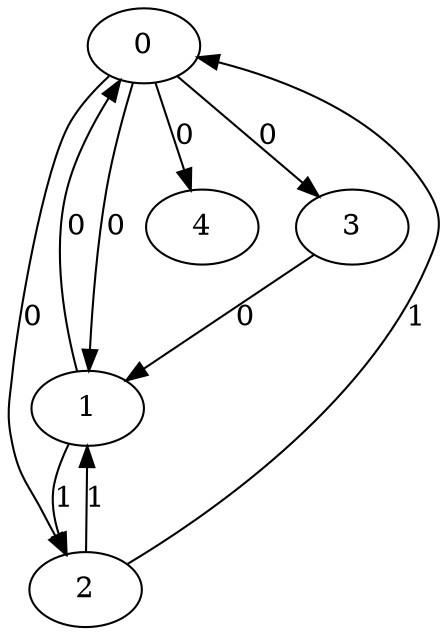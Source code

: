// Source:1270 Canonical: -1 0 0 0 0 0 -1 1 -1 -1 1 1 -1 -1 -1 -1 0 -1 -1 -1 -1 -1 -1 -1 -1
digraph HRA_from_1270_graph_000 {
  0 -> 1 [label="0"];
  0 -> 2 [label="0"];
  0 -> 3 [label="0"];
  1 -> 0 [label="0"];
  1 -> 2 [label="1"];
  2 -> 0 [label="1"];
  2 -> 1 [label="1"];
  3 -> 1 [label="0"];
  0 -> 4 [label="0"];
}

// Source:1270 Canonical: -1 0 0 0 0 0 -1 1 -1 -1 1 1 -1 -1 -1 -1 0 -1 -1 -1 0 -1 -1 -1 -1
digraph HRA_from_1270_graph_001 {
  0 -> 1 [label="0"];
  0 -> 2 [label="0"];
  0 -> 3 [label="0"];
  1 -> 0 [label="0"];
  1 -> 2 [label="1"];
  2 -> 0 [label="1"];
  2 -> 1 [label="1"];
  3 -> 1 [label="0"];
  0 -> 4 [label="0"];
  4 -> 0 [label="0"];
}

// Source:1270 Canonical: -1 0 0 0 -1 0 -1 1 -1 0 1 1 -1 -1 -1 -1 0 -1 -1 -1 -1 -1 -1 -1 -1
digraph HRA_from_1270_graph_002 {
  0 -> 1 [label="0"];
  0 -> 2 [label="0"];
  0 -> 3 [label="0"];
  1 -> 0 [label="0"];
  1 -> 2 [label="1"];
  2 -> 0 [label="1"];
  2 -> 1 [label="1"];
  3 -> 1 [label="0"];
  1 -> 4 [label="0"];
}

// Source:1270 Canonical: -1 0 0 0 0 0 -1 1 -1 0 1 1 -1 -1 -1 -1 0 -1 -1 -1 -1 -1 -1 -1 -1
digraph HRA_from_1270_graph_003 {
  0 -> 1 [label="0"];
  0 -> 2 [label="0"];
  0 -> 3 [label="0"];
  1 -> 0 [label="0"];
  1 -> 2 [label="1"];
  2 -> 0 [label="1"];
  2 -> 1 [label="1"];
  3 -> 1 [label="0"];
  0 -> 4 [label="0"];
  1 -> 4 [label="0"];
}

// Source:1270 Canonical: -1 0 0 0 -1 0 -1 1 -1 0 1 1 -1 -1 -1 -1 0 -1 -1 -1 0 -1 -1 -1 -1
digraph HRA_from_1270_graph_004 {
  0 -> 1 [label="0"];
  0 -> 2 [label="0"];
  0 -> 3 [label="0"];
  1 -> 0 [label="0"];
  1 -> 2 [label="1"];
  2 -> 0 [label="1"];
  2 -> 1 [label="1"];
  3 -> 1 [label="0"];
  4 -> 0 [label="0"];
  1 -> 4 [label="0"];
}

// Source:1270 Canonical: -1 0 0 0 0 0 -1 1 -1 0 1 1 -1 -1 -1 -1 0 -1 -1 -1 0 -1 -1 -1 -1
digraph HRA_from_1270_graph_005 {
  0 -> 1 [label="0"];
  0 -> 2 [label="0"];
  0 -> 3 [label="0"];
  1 -> 0 [label="0"];
  1 -> 2 [label="1"];
  2 -> 0 [label="1"];
  2 -> 1 [label="1"];
  3 -> 1 [label="0"];
  0 -> 4 [label="0"];
  4 -> 0 [label="0"];
  1 -> 4 [label="0"];
}

// Source:1270 Canonical: -1 0 0 0 0 0 -1 1 -1 -1 1 1 -1 -1 -1 -1 0 -1 -1 -1 -1 0 -1 -1 -1
digraph HRA_from_1270_graph_006 {
  0 -> 1 [label="0"];
  0 -> 2 [label="0"];
  0 -> 3 [label="0"];
  1 -> 0 [label="0"];
  1 -> 2 [label="1"];
  2 -> 0 [label="1"];
  2 -> 1 [label="1"];
  3 -> 1 [label="0"];
  0 -> 4 [label="0"];
  4 -> 1 [label="0"];
}

// Source:1270 Canonical: -1 0 0 0 0 0 -1 1 -1 -1 1 1 -1 -1 -1 -1 0 -1 -1 -1 0 0 -1 -1 -1
digraph HRA_from_1270_graph_007 {
  0 -> 1 [label="0"];
  0 -> 2 [label="0"];
  0 -> 3 [label="0"];
  1 -> 0 [label="0"];
  1 -> 2 [label="1"];
  2 -> 0 [label="1"];
  2 -> 1 [label="1"];
  3 -> 1 [label="0"];
  0 -> 4 [label="0"];
  4 -> 0 [label="0"];
  4 -> 1 [label="0"];
}

// Source:1270 Canonical: -1 0 0 0 -1 0 -1 1 -1 0 1 1 -1 -1 -1 -1 0 -1 -1 -1 -1 0 -1 -1 -1
digraph HRA_from_1270_graph_008 {
  0 -> 1 [label="0"];
  0 -> 2 [label="0"];
  0 -> 3 [label="0"];
  1 -> 0 [label="0"];
  1 -> 2 [label="1"];
  2 -> 0 [label="1"];
  2 -> 1 [label="1"];
  3 -> 1 [label="0"];
  1 -> 4 [label="0"];
  4 -> 1 [label="0"];
}

// Source:1270 Canonical: -1 0 0 0 0 0 -1 1 -1 0 1 1 -1 -1 -1 -1 0 -1 -1 -1 -1 0 -1 -1 -1
digraph HRA_from_1270_graph_009 {
  0 -> 1 [label="0"];
  0 -> 2 [label="0"];
  0 -> 3 [label="0"];
  1 -> 0 [label="0"];
  1 -> 2 [label="1"];
  2 -> 0 [label="1"];
  2 -> 1 [label="1"];
  3 -> 1 [label="0"];
  0 -> 4 [label="0"];
  1 -> 4 [label="0"];
  4 -> 1 [label="0"];
}

// Source:1270 Canonical: -1 0 0 0 -1 0 -1 1 -1 0 1 1 -1 -1 -1 -1 0 -1 -1 -1 0 0 -1 -1 -1
digraph HRA_from_1270_graph_010 {
  0 -> 1 [label="0"];
  0 -> 2 [label="0"];
  0 -> 3 [label="0"];
  1 -> 0 [label="0"];
  1 -> 2 [label="1"];
  2 -> 0 [label="1"];
  2 -> 1 [label="1"];
  3 -> 1 [label="0"];
  4 -> 0 [label="0"];
  1 -> 4 [label="0"];
  4 -> 1 [label="0"];
}

// Source:1270 Canonical: -1 0 0 0 0 0 -1 1 -1 0 1 1 -1 -1 -1 -1 0 -1 -1 -1 0 0 -1 -1 -1
digraph HRA_from_1270_graph_011 {
  0 -> 1 [label="0"];
  0 -> 2 [label="0"];
  0 -> 3 [label="0"];
  1 -> 0 [label="0"];
  1 -> 2 [label="1"];
  2 -> 0 [label="1"];
  2 -> 1 [label="1"];
  3 -> 1 [label="0"];
  0 -> 4 [label="0"];
  4 -> 0 [label="0"];
  1 -> 4 [label="0"];
  4 -> 1 [label="0"];
}

// Source:1270 Canonical: -1 0 0 0 -1 0 -1 1 -1 -1 1 1 -1 -1 0 -1 0 -1 -1 -1 -1 -1 -1 -1 -1
digraph HRA_from_1270_graph_012 {
  0 -> 1 [label="0"];
  0 -> 2 [label="0"];
  0 -> 3 [label="0"];
  1 -> 0 [label="0"];
  1 -> 2 [label="1"];
  2 -> 0 [label="1"];
  2 -> 1 [label="1"];
  3 -> 1 [label="0"];
  2 -> 4 [label="0"];
}

// Source:1270 Canonical: -1 0 0 0 0 0 -1 1 -1 -1 1 1 -1 -1 0 -1 0 -1 -1 -1 -1 -1 -1 -1 -1
digraph HRA_from_1270_graph_013 {
  0 -> 1 [label="0"];
  0 -> 2 [label="0"];
  0 -> 3 [label="0"];
  1 -> 0 [label="0"];
  1 -> 2 [label="1"];
  2 -> 0 [label="1"];
  2 -> 1 [label="1"];
  3 -> 1 [label="0"];
  0 -> 4 [label="0"];
  2 -> 4 [label="0"];
}

// Source:1270 Canonical: -1 0 0 0 -1 0 -1 1 -1 -1 1 1 -1 -1 0 -1 0 -1 -1 -1 0 -1 -1 -1 -1
digraph HRA_from_1270_graph_014 {
  0 -> 1 [label="0"];
  0 -> 2 [label="0"];
  0 -> 3 [label="0"];
  1 -> 0 [label="0"];
  1 -> 2 [label="1"];
  2 -> 0 [label="1"];
  2 -> 1 [label="1"];
  3 -> 1 [label="0"];
  4 -> 0 [label="0"];
  2 -> 4 [label="0"];
}

// Source:1270 Canonical: -1 0 0 0 0 0 -1 1 -1 -1 1 1 -1 -1 0 -1 0 -1 -1 -1 0 -1 -1 -1 -1
digraph HRA_from_1270_graph_015 {
  0 -> 1 [label="0"];
  0 -> 2 [label="0"];
  0 -> 3 [label="0"];
  1 -> 0 [label="0"];
  1 -> 2 [label="1"];
  2 -> 0 [label="1"];
  2 -> 1 [label="1"];
  3 -> 1 [label="0"];
  0 -> 4 [label="0"];
  4 -> 0 [label="0"];
  2 -> 4 [label="0"];
}

// Source:1270 Canonical: -1 0 0 0 -1 0 -1 1 -1 0 1 1 -1 -1 0 -1 0 -1 -1 -1 -1 -1 -1 -1 -1
digraph HRA_from_1270_graph_016 {
  0 -> 1 [label="0"];
  0 -> 2 [label="0"];
  0 -> 3 [label="0"];
  1 -> 0 [label="0"];
  1 -> 2 [label="1"];
  2 -> 0 [label="1"];
  2 -> 1 [label="1"];
  3 -> 1 [label="0"];
  1 -> 4 [label="0"];
  2 -> 4 [label="0"];
}

// Source:1270 Canonical: -1 0 0 0 0 0 -1 1 -1 0 1 1 -1 -1 0 -1 0 -1 -1 -1 -1 -1 -1 -1 -1
digraph HRA_from_1270_graph_017 {
  0 -> 1 [label="0"];
  0 -> 2 [label="0"];
  0 -> 3 [label="0"];
  1 -> 0 [label="0"];
  1 -> 2 [label="1"];
  2 -> 0 [label="1"];
  2 -> 1 [label="1"];
  3 -> 1 [label="0"];
  0 -> 4 [label="0"];
  1 -> 4 [label="0"];
  2 -> 4 [label="0"];
}

// Source:1270 Canonical: -1 0 0 0 -1 0 -1 1 -1 0 1 1 -1 -1 0 -1 0 -1 -1 -1 0 -1 -1 -1 -1
digraph HRA_from_1270_graph_018 {
  0 -> 1 [label="0"];
  0 -> 2 [label="0"];
  0 -> 3 [label="0"];
  1 -> 0 [label="0"];
  1 -> 2 [label="1"];
  2 -> 0 [label="1"];
  2 -> 1 [label="1"];
  3 -> 1 [label="0"];
  4 -> 0 [label="0"];
  1 -> 4 [label="0"];
  2 -> 4 [label="0"];
}

// Source:1270 Canonical: -1 0 0 0 0 0 -1 1 -1 0 1 1 -1 -1 0 -1 0 -1 -1 -1 0 -1 -1 -1 -1
digraph HRA_from_1270_graph_019 {
  0 -> 1 [label="0"];
  0 -> 2 [label="0"];
  0 -> 3 [label="0"];
  1 -> 0 [label="0"];
  1 -> 2 [label="1"];
  2 -> 0 [label="1"];
  2 -> 1 [label="1"];
  3 -> 1 [label="0"];
  0 -> 4 [label="0"];
  4 -> 0 [label="0"];
  1 -> 4 [label="0"];
  2 -> 4 [label="0"];
}

// Source:1270 Canonical: -1 0 0 0 -1 0 -1 1 -1 -1 1 1 -1 -1 0 -1 0 -1 -1 -1 -1 0 -1 -1 -1
digraph HRA_from_1270_graph_020 {
  0 -> 1 [label="0"];
  0 -> 2 [label="0"];
  0 -> 3 [label="0"];
  1 -> 0 [label="0"];
  1 -> 2 [label="1"];
  2 -> 0 [label="1"];
  2 -> 1 [label="1"];
  3 -> 1 [label="0"];
  4 -> 1 [label="0"];
  2 -> 4 [label="0"];
}

// Source:1270 Canonical: -1 0 0 0 0 0 -1 1 -1 -1 1 1 -1 -1 0 -1 0 -1 -1 -1 -1 0 -1 -1 -1
digraph HRA_from_1270_graph_021 {
  0 -> 1 [label="0"];
  0 -> 2 [label="0"];
  0 -> 3 [label="0"];
  1 -> 0 [label="0"];
  1 -> 2 [label="1"];
  2 -> 0 [label="1"];
  2 -> 1 [label="1"];
  3 -> 1 [label="0"];
  0 -> 4 [label="0"];
  4 -> 1 [label="0"];
  2 -> 4 [label="0"];
}

// Source:1270 Canonical: -1 0 0 0 -1 0 -1 1 -1 -1 1 1 -1 -1 0 -1 0 -1 -1 -1 0 0 -1 -1 -1
digraph HRA_from_1270_graph_022 {
  0 -> 1 [label="0"];
  0 -> 2 [label="0"];
  0 -> 3 [label="0"];
  1 -> 0 [label="0"];
  1 -> 2 [label="1"];
  2 -> 0 [label="1"];
  2 -> 1 [label="1"];
  3 -> 1 [label="0"];
  4 -> 0 [label="0"];
  4 -> 1 [label="0"];
  2 -> 4 [label="0"];
}

// Source:1270 Canonical: -1 0 0 0 0 0 -1 1 -1 -1 1 1 -1 -1 0 -1 0 -1 -1 -1 0 0 -1 -1 -1
digraph HRA_from_1270_graph_023 {
  0 -> 1 [label="0"];
  0 -> 2 [label="0"];
  0 -> 3 [label="0"];
  1 -> 0 [label="0"];
  1 -> 2 [label="1"];
  2 -> 0 [label="1"];
  2 -> 1 [label="1"];
  3 -> 1 [label="0"];
  0 -> 4 [label="0"];
  4 -> 0 [label="0"];
  4 -> 1 [label="0"];
  2 -> 4 [label="0"];
}

// Source:1270 Canonical: -1 0 0 0 -1 0 -1 1 -1 0 1 1 -1 -1 0 -1 0 -1 -1 -1 -1 0 -1 -1 -1
digraph HRA_from_1270_graph_024 {
  0 -> 1 [label="0"];
  0 -> 2 [label="0"];
  0 -> 3 [label="0"];
  1 -> 0 [label="0"];
  1 -> 2 [label="1"];
  2 -> 0 [label="1"];
  2 -> 1 [label="1"];
  3 -> 1 [label="0"];
  1 -> 4 [label="0"];
  4 -> 1 [label="0"];
  2 -> 4 [label="0"];
}

// Source:1270 Canonical: -1 0 0 0 0 0 -1 1 -1 0 1 1 -1 -1 0 -1 0 -1 -1 -1 -1 0 -1 -1 -1
digraph HRA_from_1270_graph_025 {
  0 -> 1 [label="0"];
  0 -> 2 [label="0"];
  0 -> 3 [label="0"];
  1 -> 0 [label="0"];
  1 -> 2 [label="1"];
  2 -> 0 [label="1"];
  2 -> 1 [label="1"];
  3 -> 1 [label="0"];
  0 -> 4 [label="0"];
  1 -> 4 [label="0"];
  4 -> 1 [label="0"];
  2 -> 4 [label="0"];
}

// Source:1270 Canonical: -1 0 0 0 -1 0 -1 1 -1 0 1 1 -1 -1 0 -1 0 -1 -1 -1 0 0 -1 -1 -1
digraph HRA_from_1270_graph_026 {
  0 -> 1 [label="0"];
  0 -> 2 [label="0"];
  0 -> 3 [label="0"];
  1 -> 0 [label="0"];
  1 -> 2 [label="1"];
  2 -> 0 [label="1"];
  2 -> 1 [label="1"];
  3 -> 1 [label="0"];
  4 -> 0 [label="0"];
  1 -> 4 [label="0"];
  4 -> 1 [label="0"];
  2 -> 4 [label="0"];
}

// Source:1270 Canonical: -1 0 0 0 0 0 -1 1 -1 0 1 1 -1 -1 0 -1 0 -1 -1 -1 0 0 -1 -1 -1
digraph HRA_from_1270_graph_027 {
  0 -> 1 [label="0"];
  0 -> 2 [label="0"];
  0 -> 3 [label="0"];
  1 -> 0 [label="0"];
  1 -> 2 [label="1"];
  2 -> 0 [label="1"];
  2 -> 1 [label="1"];
  3 -> 1 [label="0"];
  0 -> 4 [label="0"];
  4 -> 0 [label="0"];
  1 -> 4 [label="0"];
  4 -> 1 [label="0"];
  2 -> 4 [label="0"];
}

// Source:1270 Canonical: -1 0 0 0 0 0 -1 1 -1 -1 1 1 -1 -1 -1 -1 0 -1 -1 -1 -1 -1 0 -1 -1
digraph HRA_from_1270_graph_028 {
  0 -> 1 [label="0"];
  0 -> 2 [label="0"];
  0 -> 3 [label="0"];
  1 -> 0 [label="0"];
  1 -> 2 [label="1"];
  2 -> 0 [label="1"];
  2 -> 1 [label="1"];
  3 -> 1 [label="0"];
  0 -> 4 [label="0"];
  4 -> 2 [label="0"];
}

// Source:1270 Canonical: -1 0 0 0 0 0 -1 1 -1 -1 1 1 -1 -1 -1 -1 0 -1 -1 -1 0 -1 0 -1 -1
digraph HRA_from_1270_graph_029 {
  0 -> 1 [label="0"];
  0 -> 2 [label="0"];
  0 -> 3 [label="0"];
  1 -> 0 [label="0"];
  1 -> 2 [label="1"];
  2 -> 0 [label="1"];
  2 -> 1 [label="1"];
  3 -> 1 [label="0"];
  0 -> 4 [label="0"];
  4 -> 0 [label="0"];
  4 -> 2 [label="0"];
}

// Source:1270 Canonical: -1 0 0 0 -1 0 -1 1 -1 0 1 1 -1 -1 -1 -1 0 -1 -1 -1 -1 -1 0 -1 -1
digraph HRA_from_1270_graph_030 {
  0 -> 1 [label="0"];
  0 -> 2 [label="0"];
  0 -> 3 [label="0"];
  1 -> 0 [label="0"];
  1 -> 2 [label="1"];
  2 -> 0 [label="1"];
  2 -> 1 [label="1"];
  3 -> 1 [label="0"];
  1 -> 4 [label="0"];
  4 -> 2 [label="0"];
}

// Source:1270 Canonical: -1 0 0 0 0 0 -1 1 -1 0 1 1 -1 -1 -1 -1 0 -1 -1 -1 -1 -1 0 -1 -1
digraph HRA_from_1270_graph_031 {
  0 -> 1 [label="0"];
  0 -> 2 [label="0"];
  0 -> 3 [label="0"];
  1 -> 0 [label="0"];
  1 -> 2 [label="1"];
  2 -> 0 [label="1"];
  2 -> 1 [label="1"];
  3 -> 1 [label="0"];
  0 -> 4 [label="0"];
  1 -> 4 [label="0"];
  4 -> 2 [label="0"];
}

// Source:1270 Canonical: -1 0 0 0 -1 0 -1 1 -1 0 1 1 -1 -1 -1 -1 0 -1 -1 -1 0 -1 0 -1 -1
digraph HRA_from_1270_graph_032 {
  0 -> 1 [label="0"];
  0 -> 2 [label="0"];
  0 -> 3 [label="0"];
  1 -> 0 [label="0"];
  1 -> 2 [label="1"];
  2 -> 0 [label="1"];
  2 -> 1 [label="1"];
  3 -> 1 [label="0"];
  4 -> 0 [label="0"];
  1 -> 4 [label="0"];
  4 -> 2 [label="0"];
}

// Source:1270 Canonical: -1 0 0 0 0 0 -1 1 -1 0 1 1 -1 -1 -1 -1 0 -1 -1 -1 0 -1 0 -1 -1
digraph HRA_from_1270_graph_033 {
  0 -> 1 [label="0"];
  0 -> 2 [label="0"];
  0 -> 3 [label="0"];
  1 -> 0 [label="0"];
  1 -> 2 [label="1"];
  2 -> 0 [label="1"];
  2 -> 1 [label="1"];
  3 -> 1 [label="0"];
  0 -> 4 [label="0"];
  4 -> 0 [label="0"];
  1 -> 4 [label="0"];
  4 -> 2 [label="0"];
}

// Source:1270 Canonical: -1 0 0 0 0 0 -1 1 -1 -1 1 1 -1 -1 -1 -1 0 -1 -1 -1 -1 0 0 -1 -1
digraph HRA_from_1270_graph_034 {
  0 -> 1 [label="0"];
  0 -> 2 [label="0"];
  0 -> 3 [label="0"];
  1 -> 0 [label="0"];
  1 -> 2 [label="1"];
  2 -> 0 [label="1"];
  2 -> 1 [label="1"];
  3 -> 1 [label="0"];
  0 -> 4 [label="0"];
  4 -> 1 [label="0"];
  4 -> 2 [label="0"];
}

// Source:1270 Canonical: -1 0 0 0 0 0 -1 1 -1 -1 1 1 -1 -1 -1 -1 0 -1 -1 -1 0 0 0 -1 -1
digraph HRA_from_1270_graph_035 {
  0 -> 1 [label="0"];
  0 -> 2 [label="0"];
  0 -> 3 [label="0"];
  1 -> 0 [label="0"];
  1 -> 2 [label="1"];
  2 -> 0 [label="1"];
  2 -> 1 [label="1"];
  3 -> 1 [label="0"];
  0 -> 4 [label="0"];
  4 -> 0 [label="0"];
  4 -> 1 [label="0"];
  4 -> 2 [label="0"];
}

// Source:1270 Canonical: -1 0 0 0 -1 0 -1 1 -1 0 1 1 -1 -1 -1 -1 0 -1 -1 -1 -1 0 0 -1 -1
digraph HRA_from_1270_graph_036 {
  0 -> 1 [label="0"];
  0 -> 2 [label="0"];
  0 -> 3 [label="0"];
  1 -> 0 [label="0"];
  1 -> 2 [label="1"];
  2 -> 0 [label="1"];
  2 -> 1 [label="1"];
  3 -> 1 [label="0"];
  1 -> 4 [label="0"];
  4 -> 1 [label="0"];
  4 -> 2 [label="0"];
}

// Source:1270 Canonical: -1 0 0 0 0 0 -1 1 -1 0 1 1 -1 -1 -1 -1 0 -1 -1 -1 -1 0 0 -1 -1
digraph HRA_from_1270_graph_037 {
  0 -> 1 [label="0"];
  0 -> 2 [label="0"];
  0 -> 3 [label="0"];
  1 -> 0 [label="0"];
  1 -> 2 [label="1"];
  2 -> 0 [label="1"];
  2 -> 1 [label="1"];
  3 -> 1 [label="0"];
  0 -> 4 [label="0"];
  1 -> 4 [label="0"];
  4 -> 1 [label="0"];
  4 -> 2 [label="0"];
}

// Source:1270 Canonical: -1 0 0 0 -1 0 -1 1 -1 0 1 1 -1 -1 -1 -1 0 -1 -1 -1 0 0 0 -1 -1
digraph HRA_from_1270_graph_038 {
  0 -> 1 [label="0"];
  0 -> 2 [label="0"];
  0 -> 3 [label="0"];
  1 -> 0 [label="0"];
  1 -> 2 [label="1"];
  2 -> 0 [label="1"];
  2 -> 1 [label="1"];
  3 -> 1 [label="0"];
  4 -> 0 [label="0"];
  1 -> 4 [label="0"];
  4 -> 1 [label="0"];
  4 -> 2 [label="0"];
}

// Source:1270 Canonical: -1 0 0 0 0 0 -1 1 -1 0 1 1 -1 -1 -1 -1 0 -1 -1 -1 0 0 0 -1 -1
digraph HRA_from_1270_graph_039 {
  0 -> 1 [label="0"];
  0 -> 2 [label="0"];
  0 -> 3 [label="0"];
  1 -> 0 [label="0"];
  1 -> 2 [label="1"];
  2 -> 0 [label="1"];
  2 -> 1 [label="1"];
  3 -> 1 [label="0"];
  0 -> 4 [label="0"];
  4 -> 0 [label="0"];
  1 -> 4 [label="0"];
  4 -> 1 [label="0"];
  4 -> 2 [label="0"];
}

// Source:1270 Canonical: -1 0 0 0 -1 0 -1 1 -1 -1 1 1 -1 -1 0 -1 0 -1 -1 -1 -1 -1 0 -1 -1
digraph HRA_from_1270_graph_040 {
  0 -> 1 [label="0"];
  0 -> 2 [label="0"];
  0 -> 3 [label="0"];
  1 -> 0 [label="0"];
  1 -> 2 [label="1"];
  2 -> 0 [label="1"];
  2 -> 1 [label="1"];
  3 -> 1 [label="0"];
  2 -> 4 [label="0"];
  4 -> 2 [label="0"];
}

// Source:1270 Canonical: -1 0 0 0 0 0 -1 1 -1 -1 1 1 -1 -1 0 -1 0 -1 -1 -1 -1 -1 0 -1 -1
digraph HRA_from_1270_graph_041 {
  0 -> 1 [label="0"];
  0 -> 2 [label="0"];
  0 -> 3 [label="0"];
  1 -> 0 [label="0"];
  1 -> 2 [label="1"];
  2 -> 0 [label="1"];
  2 -> 1 [label="1"];
  3 -> 1 [label="0"];
  0 -> 4 [label="0"];
  2 -> 4 [label="0"];
  4 -> 2 [label="0"];
}

// Source:1270 Canonical: -1 0 0 0 -1 0 -1 1 -1 -1 1 1 -1 -1 0 -1 0 -1 -1 -1 0 -1 0 -1 -1
digraph HRA_from_1270_graph_042 {
  0 -> 1 [label="0"];
  0 -> 2 [label="0"];
  0 -> 3 [label="0"];
  1 -> 0 [label="0"];
  1 -> 2 [label="1"];
  2 -> 0 [label="1"];
  2 -> 1 [label="1"];
  3 -> 1 [label="0"];
  4 -> 0 [label="0"];
  2 -> 4 [label="0"];
  4 -> 2 [label="0"];
}

// Source:1270 Canonical: -1 0 0 0 0 0 -1 1 -1 -1 1 1 -1 -1 0 -1 0 -1 -1 -1 0 -1 0 -1 -1
digraph HRA_from_1270_graph_043 {
  0 -> 1 [label="0"];
  0 -> 2 [label="0"];
  0 -> 3 [label="0"];
  1 -> 0 [label="0"];
  1 -> 2 [label="1"];
  2 -> 0 [label="1"];
  2 -> 1 [label="1"];
  3 -> 1 [label="0"];
  0 -> 4 [label="0"];
  4 -> 0 [label="0"];
  2 -> 4 [label="0"];
  4 -> 2 [label="0"];
}

// Source:1270 Canonical: -1 0 0 0 -1 0 -1 1 -1 0 1 1 -1 -1 0 -1 0 -1 -1 -1 -1 -1 0 -1 -1
digraph HRA_from_1270_graph_044 {
  0 -> 1 [label="0"];
  0 -> 2 [label="0"];
  0 -> 3 [label="0"];
  1 -> 0 [label="0"];
  1 -> 2 [label="1"];
  2 -> 0 [label="1"];
  2 -> 1 [label="1"];
  3 -> 1 [label="0"];
  1 -> 4 [label="0"];
  2 -> 4 [label="0"];
  4 -> 2 [label="0"];
}

// Source:1270 Canonical: -1 0 0 0 0 0 -1 1 -1 0 1 1 -1 -1 0 -1 0 -1 -1 -1 -1 -1 0 -1 -1
digraph HRA_from_1270_graph_045 {
  0 -> 1 [label="0"];
  0 -> 2 [label="0"];
  0 -> 3 [label="0"];
  1 -> 0 [label="0"];
  1 -> 2 [label="1"];
  2 -> 0 [label="1"];
  2 -> 1 [label="1"];
  3 -> 1 [label="0"];
  0 -> 4 [label="0"];
  1 -> 4 [label="0"];
  2 -> 4 [label="0"];
  4 -> 2 [label="0"];
}

// Source:1270 Canonical: -1 0 0 0 -1 0 -1 1 -1 0 1 1 -1 -1 0 -1 0 -1 -1 -1 0 -1 0 -1 -1
digraph HRA_from_1270_graph_046 {
  0 -> 1 [label="0"];
  0 -> 2 [label="0"];
  0 -> 3 [label="0"];
  1 -> 0 [label="0"];
  1 -> 2 [label="1"];
  2 -> 0 [label="1"];
  2 -> 1 [label="1"];
  3 -> 1 [label="0"];
  4 -> 0 [label="0"];
  1 -> 4 [label="0"];
  2 -> 4 [label="0"];
  4 -> 2 [label="0"];
}

// Source:1270 Canonical: -1 0 0 0 0 0 -1 1 -1 0 1 1 -1 -1 0 -1 0 -1 -1 -1 0 -1 0 -1 -1
digraph HRA_from_1270_graph_047 {
  0 -> 1 [label="0"];
  0 -> 2 [label="0"];
  0 -> 3 [label="0"];
  1 -> 0 [label="0"];
  1 -> 2 [label="1"];
  2 -> 0 [label="1"];
  2 -> 1 [label="1"];
  3 -> 1 [label="0"];
  0 -> 4 [label="0"];
  4 -> 0 [label="0"];
  1 -> 4 [label="0"];
  2 -> 4 [label="0"];
  4 -> 2 [label="0"];
}

// Source:1270 Canonical: -1 0 0 0 -1 0 -1 1 -1 -1 1 1 -1 -1 0 -1 0 -1 -1 -1 -1 0 0 -1 -1
digraph HRA_from_1270_graph_048 {
  0 -> 1 [label="0"];
  0 -> 2 [label="0"];
  0 -> 3 [label="0"];
  1 -> 0 [label="0"];
  1 -> 2 [label="1"];
  2 -> 0 [label="1"];
  2 -> 1 [label="1"];
  3 -> 1 [label="0"];
  4 -> 1 [label="0"];
  2 -> 4 [label="0"];
  4 -> 2 [label="0"];
}

// Source:1270 Canonical: -1 0 0 0 0 0 -1 1 -1 -1 1 1 -1 -1 0 -1 0 -1 -1 -1 -1 0 0 -1 -1
digraph HRA_from_1270_graph_049 {
  0 -> 1 [label="0"];
  0 -> 2 [label="0"];
  0 -> 3 [label="0"];
  1 -> 0 [label="0"];
  1 -> 2 [label="1"];
  2 -> 0 [label="1"];
  2 -> 1 [label="1"];
  3 -> 1 [label="0"];
  0 -> 4 [label="0"];
  4 -> 1 [label="0"];
  2 -> 4 [label="0"];
  4 -> 2 [label="0"];
}

// Source:1270 Canonical: -1 0 0 0 -1 0 -1 1 -1 -1 1 1 -1 -1 0 -1 0 -1 -1 -1 0 0 0 -1 -1
digraph HRA_from_1270_graph_050 {
  0 -> 1 [label="0"];
  0 -> 2 [label="0"];
  0 -> 3 [label="0"];
  1 -> 0 [label="0"];
  1 -> 2 [label="1"];
  2 -> 0 [label="1"];
  2 -> 1 [label="1"];
  3 -> 1 [label="0"];
  4 -> 0 [label="0"];
  4 -> 1 [label="0"];
  2 -> 4 [label="0"];
  4 -> 2 [label="0"];
}

// Source:1270 Canonical: -1 0 0 0 0 0 -1 1 -1 -1 1 1 -1 -1 0 -1 0 -1 -1 -1 0 0 0 -1 -1
digraph HRA_from_1270_graph_051 {
  0 -> 1 [label="0"];
  0 -> 2 [label="0"];
  0 -> 3 [label="0"];
  1 -> 0 [label="0"];
  1 -> 2 [label="1"];
  2 -> 0 [label="1"];
  2 -> 1 [label="1"];
  3 -> 1 [label="0"];
  0 -> 4 [label="0"];
  4 -> 0 [label="0"];
  4 -> 1 [label="0"];
  2 -> 4 [label="0"];
  4 -> 2 [label="0"];
}

// Source:1270 Canonical: -1 0 0 0 -1 0 -1 1 -1 0 1 1 -1 -1 0 -1 0 -1 -1 -1 -1 0 0 -1 -1
digraph HRA_from_1270_graph_052 {
  0 -> 1 [label="0"];
  0 -> 2 [label="0"];
  0 -> 3 [label="0"];
  1 -> 0 [label="0"];
  1 -> 2 [label="1"];
  2 -> 0 [label="1"];
  2 -> 1 [label="1"];
  3 -> 1 [label="0"];
  1 -> 4 [label="0"];
  4 -> 1 [label="0"];
  2 -> 4 [label="0"];
  4 -> 2 [label="0"];
}

// Source:1270 Canonical: -1 0 0 0 0 0 -1 1 -1 0 1 1 -1 -1 0 -1 0 -1 -1 -1 -1 0 0 -1 -1
digraph HRA_from_1270_graph_053 {
  0 -> 1 [label="0"];
  0 -> 2 [label="0"];
  0 -> 3 [label="0"];
  1 -> 0 [label="0"];
  1 -> 2 [label="1"];
  2 -> 0 [label="1"];
  2 -> 1 [label="1"];
  3 -> 1 [label="0"];
  0 -> 4 [label="0"];
  1 -> 4 [label="0"];
  4 -> 1 [label="0"];
  2 -> 4 [label="0"];
  4 -> 2 [label="0"];
}

// Source:1270 Canonical: -1 0 0 0 -1 0 -1 1 -1 0 1 1 -1 -1 0 -1 0 -1 -1 -1 0 0 0 -1 -1
digraph HRA_from_1270_graph_054 {
  0 -> 1 [label="0"];
  0 -> 2 [label="0"];
  0 -> 3 [label="0"];
  1 -> 0 [label="0"];
  1 -> 2 [label="1"];
  2 -> 0 [label="1"];
  2 -> 1 [label="1"];
  3 -> 1 [label="0"];
  4 -> 0 [label="0"];
  1 -> 4 [label="0"];
  4 -> 1 [label="0"];
  2 -> 4 [label="0"];
  4 -> 2 [label="0"];
}

// Source:1270 Canonical: -1 0 0 0 0 0 -1 1 -1 0 1 1 -1 -1 0 -1 0 -1 -1 -1 0 0 0 -1 -1
digraph HRA_from_1270_graph_055 {
  0 -> 1 [label="0"];
  0 -> 2 [label="0"];
  0 -> 3 [label="0"];
  1 -> 0 [label="0"];
  1 -> 2 [label="1"];
  2 -> 0 [label="1"];
  2 -> 1 [label="1"];
  3 -> 1 [label="0"];
  0 -> 4 [label="0"];
  4 -> 0 [label="0"];
  1 -> 4 [label="0"];
  4 -> 1 [label="0"];
  2 -> 4 [label="0"];
  4 -> 2 [label="0"];
}

// Source:1270 Canonical: -1 0 0 0 -1 0 -1 1 -1 -1 1 1 -1 -1 -1 -1 0 -1 -1 0 -1 -1 -1 -1 -1
digraph HRA_from_1270_graph_056 {
  0 -> 1 [label="0"];
  0 -> 2 [label="0"];
  0 -> 3 [label="0"];
  1 -> 0 [label="0"];
  1 -> 2 [label="1"];
  2 -> 0 [label="1"];
  2 -> 1 [label="1"];
  3 -> 1 [label="0"];
  3 -> 4 [label="0"];
}

// Source:1270 Canonical: -1 0 0 0 0 0 -1 1 -1 -1 1 1 -1 -1 -1 -1 0 -1 -1 0 -1 -1 -1 -1 -1
digraph HRA_from_1270_graph_057 {
  0 -> 1 [label="0"];
  0 -> 2 [label="0"];
  0 -> 3 [label="0"];
  1 -> 0 [label="0"];
  1 -> 2 [label="1"];
  2 -> 0 [label="1"];
  2 -> 1 [label="1"];
  3 -> 1 [label="0"];
  0 -> 4 [label="0"];
  3 -> 4 [label="0"];
}

// Source:1270 Canonical: -1 0 0 0 -1 0 -1 1 -1 -1 1 1 -1 -1 -1 -1 0 -1 -1 0 0 -1 -1 -1 -1
digraph HRA_from_1270_graph_058 {
  0 -> 1 [label="0"];
  0 -> 2 [label="0"];
  0 -> 3 [label="0"];
  1 -> 0 [label="0"];
  1 -> 2 [label="1"];
  2 -> 0 [label="1"];
  2 -> 1 [label="1"];
  3 -> 1 [label="0"];
  4 -> 0 [label="0"];
  3 -> 4 [label="0"];
}

// Source:1270 Canonical: -1 0 0 0 0 0 -1 1 -1 -1 1 1 -1 -1 -1 -1 0 -1 -1 0 0 -1 -1 -1 -1
digraph HRA_from_1270_graph_059 {
  0 -> 1 [label="0"];
  0 -> 2 [label="0"];
  0 -> 3 [label="0"];
  1 -> 0 [label="0"];
  1 -> 2 [label="1"];
  2 -> 0 [label="1"];
  2 -> 1 [label="1"];
  3 -> 1 [label="0"];
  0 -> 4 [label="0"];
  4 -> 0 [label="0"];
  3 -> 4 [label="0"];
}

// Source:1270 Canonical: -1 0 0 0 -1 0 -1 1 -1 0 1 1 -1 -1 -1 -1 0 -1 -1 0 -1 -1 -1 -1 -1
digraph HRA_from_1270_graph_060 {
  0 -> 1 [label="0"];
  0 -> 2 [label="0"];
  0 -> 3 [label="0"];
  1 -> 0 [label="0"];
  1 -> 2 [label="1"];
  2 -> 0 [label="1"];
  2 -> 1 [label="1"];
  3 -> 1 [label="0"];
  1 -> 4 [label="0"];
  3 -> 4 [label="0"];
}

// Source:1270 Canonical: -1 0 0 0 0 0 -1 1 -1 0 1 1 -1 -1 -1 -1 0 -1 -1 0 -1 -1 -1 -1 -1
digraph HRA_from_1270_graph_061 {
  0 -> 1 [label="0"];
  0 -> 2 [label="0"];
  0 -> 3 [label="0"];
  1 -> 0 [label="0"];
  1 -> 2 [label="1"];
  2 -> 0 [label="1"];
  2 -> 1 [label="1"];
  3 -> 1 [label="0"];
  0 -> 4 [label="0"];
  1 -> 4 [label="0"];
  3 -> 4 [label="0"];
}

// Source:1270 Canonical: -1 0 0 0 -1 0 -1 1 -1 0 1 1 -1 -1 -1 -1 0 -1 -1 0 0 -1 -1 -1 -1
digraph HRA_from_1270_graph_062 {
  0 -> 1 [label="0"];
  0 -> 2 [label="0"];
  0 -> 3 [label="0"];
  1 -> 0 [label="0"];
  1 -> 2 [label="1"];
  2 -> 0 [label="1"];
  2 -> 1 [label="1"];
  3 -> 1 [label="0"];
  4 -> 0 [label="0"];
  1 -> 4 [label="0"];
  3 -> 4 [label="0"];
}

// Source:1270 Canonical: -1 0 0 0 0 0 -1 1 -1 0 1 1 -1 -1 -1 -1 0 -1 -1 0 0 -1 -1 -1 -1
digraph HRA_from_1270_graph_063 {
  0 -> 1 [label="0"];
  0 -> 2 [label="0"];
  0 -> 3 [label="0"];
  1 -> 0 [label="0"];
  1 -> 2 [label="1"];
  2 -> 0 [label="1"];
  2 -> 1 [label="1"];
  3 -> 1 [label="0"];
  0 -> 4 [label="0"];
  4 -> 0 [label="0"];
  1 -> 4 [label="0"];
  3 -> 4 [label="0"];
}

// Source:1270 Canonical: -1 0 0 0 -1 0 -1 1 -1 -1 1 1 -1 -1 -1 -1 0 -1 -1 0 -1 0 -1 -1 -1
digraph HRA_from_1270_graph_064 {
  0 -> 1 [label="0"];
  0 -> 2 [label="0"];
  0 -> 3 [label="0"];
  1 -> 0 [label="0"];
  1 -> 2 [label="1"];
  2 -> 0 [label="1"];
  2 -> 1 [label="1"];
  3 -> 1 [label="0"];
  4 -> 1 [label="0"];
  3 -> 4 [label="0"];
}

// Source:1270 Canonical: -1 0 0 0 0 0 -1 1 -1 -1 1 1 -1 -1 -1 -1 0 -1 -1 0 -1 0 -1 -1 -1
digraph HRA_from_1270_graph_065 {
  0 -> 1 [label="0"];
  0 -> 2 [label="0"];
  0 -> 3 [label="0"];
  1 -> 0 [label="0"];
  1 -> 2 [label="1"];
  2 -> 0 [label="1"];
  2 -> 1 [label="1"];
  3 -> 1 [label="0"];
  0 -> 4 [label="0"];
  4 -> 1 [label="0"];
  3 -> 4 [label="0"];
}

// Source:1270 Canonical: -1 0 0 0 -1 0 -1 1 -1 -1 1 1 -1 -1 -1 -1 0 -1 -1 0 0 0 -1 -1 -1
digraph HRA_from_1270_graph_066 {
  0 -> 1 [label="0"];
  0 -> 2 [label="0"];
  0 -> 3 [label="0"];
  1 -> 0 [label="0"];
  1 -> 2 [label="1"];
  2 -> 0 [label="1"];
  2 -> 1 [label="1"];
  3 -> 1 [label="0"];
  4 -> 0 [label="0"];
  4 -> 1 [label="0"];
  3 -> 4 [label="0"];
}

// Source:1270 Canonical: -1 0 0 0 0 0 -1 1 -1 -1 1 1 -1 -1 -1 -1 0 -1 -1 0 0 0 -1 -1 -1
digraph HRA_from_1270_graph_067 {
  0 -> 1 [label="0"];
  0 -> 2 [label="0"];
  0 -> 3 [label="0"];
  1 -> 0 [label="0"];
  1 -> 2 [label="1"];
  2 -> 0 [label="1"];
  2 -> 1 [label="1"];
  3 -> 1 [label="0"];
  0 -> 4 [label="0"];
  4 -> 0 [label="0"];
  4 -> 1 [label="0"];
  3 -> 4 [label="0"];
}

// Source:1270 Canonical: -1 0 0 0 -1 0 -1 1 -1 0 1 1 -1 -1 -1 -1 0 -1 -1 0 -1 0 -1 -1 -1
digraph HRA_from_1270_graph_068 {
  0 -> 1 [label="0"];
  0 -> 2 [label="0"];
  0 -> 3 [label="0"];
  1 -> 0 [label="0"];
  1 -> 2 [label="1"];
  2 -> 0 [label="1"];
  2 -> 1 [label="1"];
  3 -> 1 [label="0"];
  1 -> 4 [label="0"];
  4 -> 1 [label="0"];
  3 -> 4 [label="0"];
}

// Source:1270 Canonical: -1 0 0 0 0 0 -1 1 -1 0 1 1 -1 -1 -1 -1 0 -1 -1 0 -1 0 -1 -1 -1
digraph HRA_from_1270_graph_069 {
  0 -> 1 [label="0"];
  0 -> 2 [label="0"];
  0 -> 3 [label="0"];
  1 -> 0 [label="0"];
  1 -> 2 [label="1"];
  2 -> 0 [label="1"];
  2 -> 1 [label="1"];
  3 -> 1 [label="0"];
  0 -> 4 [label="0"];
  1 -> 4 [label="0"];
  4 -> 1 [label="0"];
  3 -> 4 [label="0"];
}

// Source:1270 Canonical: -1 0 0 0 -1 0 -1 1 -1 0 1 1 -1 -1 -1 -1 0 -1 -1 0 0 0 -1 -1 -1
digraph HRA_from_1270_graph_070 {
  0 -> 1 [label="0"];
  0 -> 2 [label="0"];
  0 -> 3 [label="0"];
  1 -> 0 [label="0"];
  1 -> 2 [label="1"];
  2 -> 0 [label="1"];
  2 -> 1 [label="1"];
  3 -> 1 [label="0"];
  4 -> 0 [label="0"];
  1 -> 4 [label="0"];
  4 -> 1 [label="0"];
  3 -> 4 [label="0"];
}

// Source:1270 Canonical: -1 0 0 0 0 0 -1 1 -1 0 1 1 -1 -1 -1 -1 0 -1 -1 0 0 0 -1 -1 -1
digraph HRA_from_1270_graph_071 {
  0 -> 1 [label="0"];
  0 -> 2 [label="0"];
  0 -> 3 [label="0"];
  1 -> 0 [label="0"];
  1 -> 2 [label="1"];
  2 -> 0 [label="1"];
  2 -> 1 [label="1"];
  3 -> 1 [label="0"];
  0 -> 4 [label="0"];
  4 -> 0 [label="0"];
  1 -> 4 [label="0"];
  4 -> 1 [label="0"];
  3 -> 4 [label="0"];
}

// Source:1270 Canonical: -1 0 0 0 -1 0 -1 1 -1 -1 1 1 -1 -1 0 -1 0 -1 -1 0 -1 -1 -1 -1 -1
digraph HRA_from_1270_graph_072 {
  0 -> 1 [label="0"];
  0 -> 2 [label="0"];
  0 -> 3 [label="0"];
  1 -> 0 [label="0"];
  1 -> 2 [label="1"];
  2 -> 0 [label="1"];
  2 -> 1 [label="1"];
  3 -> 1 [label="0"];
  2 -> 4 [label="0"];
  3 -> 4 [label="0"];
}

// Source:1270 Canonical: -1 0 0 0 0 0 -1 1 -1 -1 1 1 -1 -1 0 -1 0 -1 -1 0 -1 -1 -1 -1 -1
digraph HRA_from_1270_graph_073 {
  0 -> 1 [label="0"];
  0 -> 2 [label="0"];
  0 -> 3 [label="0"];
  1 -> 0 [label="0"];
  1 -> 2 [label="1"];
  2 -> 0 [label="1"];
  2 -> 1 [label="1"];
  3 -> 1 [label="0"];
  0 -> 4 [label="0"];
  2 -> 4 [label="0"];
  3 -> 4 [label="0"];
}

// Source:1270 Canonical: -1 0 0 0 -1 0 -1 1 -1 -1 1 1 -1 -1 0 -1 0 -1 -1 0 0 -1 -1 -1 -1
digraph HRA_from_1270_graph_074 {
  0 -> 1 [label="0"];
  0 -> 2 [label="0"];
  0 -> 3 [label="0"];
  1 -> 0 [label="0"];
  1 -> 2 [label="1"];
  2 -> 0 [label="1"];
  2 -> 1 [label="1"];
  3 -> 1 [label="0"];
  4 -> 0 [label="0"];
  2 -> 4 [label="0"];
  3 -> 4 [label="0"];
}

// Source:1270 Canonical: -1 0 0 0 0 0 -1 1 -1 -1 1 1 -1 -1 0 -1 0 -1 -1 0 0 -1 -1 -1 -1
digraph HRA_from_1270_graph_075 {
  0 -> 1 [label="0"];
  0 -> 2 [label="0"];
  0 -> 3 [label="0"];
  1 -> 0 [label="0"];
  1 -> 2 [label="1"];
  2 -> 0 [label="1"];
  2 -> 1 [label="1"];
  3 -> 1 [label="0"];
  0 -> 4 [label="0"];
  4 -> 0 [label="0"];
  2 -> 4 [label="0"];
  3 -> 4 [label="0"];
}

// Source:1270 Canonical: -1 0 0 0 -1 0 -1 1 -1 0 1 1 -1 -1 0 -1 0 -1 -1 0 -1 -1 -1 -1 -1
digraph HRA_from_1270_graph_076 {
  0 -> 1 [label="0"];
  0 -> 2 [label="0"];
  0 -> 3 [label="0"];
  1 -> 0 [label="0"];
  1 -> 2 [label="1"];
  2 -> 0 [label="1"];
  2 -> 1 [label="1"];
  3 -> 1 [label="0"];
  1 -> 4 [label="0"];
  2 -> 4 [label="0"];
  3 -> 4 [label="0"];
}

// Source:1270 Canonical: -1 0 0 0 0 0 -1 1 -1 0 1 1 -1 -1 0 -1 0 -1 -1 0 -1 -1 -1 -1 -1
digraph HRA_from_1270_graph_077 {
  0 -> 1 [label="0"];
  0 -> 2 [label="0"];
  0 -> 3 [label="0"];
  1 -> 0 [label="0"];
  1 -> 2 [label="1"];
  2 -> 0 [label="1"];
  2 -> 1 [label="1"];
  3 -> 1 [label="0"];
  0 -> 4 [label="0"];
  1 -> 4 [label="0"];
  2 -> 4 [label="0"];
  3 -> 4 [label="0"];
}

// Source:1270 Canonical: -1 0 0 0 -1 0 -1 1 -1 0 1 1 -1 -1 0 -1 0 -1 -1 0 0 -1 -1 -1 -1
digraph HRA_from_1270_graph_078 {
  0 -> 1 [label="0"];
  0 -> 2 [label="0"];
  0 -> 3 [label="0"];
  1 -> 0 [label="0"];
  1 -> 2 [label="1"];
  2 -> 0 [label="1"];
  2 -> 1 [label="1"];
  3 -> 1 [label="0"];
  4 -> 0 [label="0"];
  1 -> 4 [label="0"];
  2 -> 4 [label="0"];
  3 -> 4 [label="0"];
}

// Source:1270 Canonical: -1 0 0 0 0 0 -1 1 -1 0 1 1 -1 -1 0 -1 0 -1 -1 0 0 -1 -1 -1 -1
digraph HRA_from_1270_graph_079 {
  0 -> 1 [label="0"];
  0 -> 2 [label="0"];
  0 -> 3 [label="0"];
  1 -> 0 [label="0"];
  1 -> 2 [label="1"];
  2 -> 0 [label="1"];
  2 -> 1 [label="1"];
  3 -> 1 [label="0"];
  0 -> 4 [label="0"];
  4 -> 0 [label="0"];
  1 -> 4 [label="0"];
  2 -> 4 [label="0"];
  3 -> 4 [label="0"];
}

// Source:1270 Canonical: -1 0 0 0 -1 0 -1 1 -1 -1 1 1 -1 -1 0 -1 0 -1 -1 0 -1 0 -1 -1 -1
digraph HRA_from_1270_graph_080 {
  0 -> 1 [label="0"];
  0 -> 2 [label="0"];
  0 -> 3 [label="0"];
  1 -> 0 [label="0"];
  1 -> 2 [label="1"];
  2 -> 0 [label="1"];
  2 -> 1 [label="1"];
  3 -> 1 [label="0"];
  4 -> 1 [label="0"];
  2 -> 4 [label="0"];
  3 -> 4 [label="0"];
}

// Source:1270 Canonical: -1 0 0 0 0 0 -1 1 -1 -1 1 1 -1 -1 0 -1 0 -1 -1 0 -1 0 -1 -1 -1
digraph HRA_from_1270_graph_081 {
  0 -> 1 [label="0"];
  0 -> 2 [label="0"];
  0 -> 3 [label="0"];
  1 -> 0 [label="0"];
  1 -> 2 [label="1"];
  2 -> 0 [label="1"];
  2 -> 1 [label="1"];
  3 -> 1 [label="0"];
  0 -> 4 [label="0"];
  4 -> 1 [label="0"];
  2 -> 4 [label="0"];
  3 -> 4 [label="0"];
}

// Source:1270 Canonical: -1 0 0 0 -1 0 -1 1 -1 -1 1 1 -1 -1 0 -1 0 -1 -1 0 0 0 -1 -1 -1
digraph HRA_from_1270_graph_082 {
  0 -> 1 [label="0"];
  0 -> 2 [label="0"];
  0 -> 3 [label="0"];
  1 -> 0 [label="0"];
  1 -> 2 [label="1"];
  2 -> 0 [label="1"];
  2 -> 1 [label="1"];
  3 -> 1 [label="0"];
  4 -> 0 [label="0"];
  4 -> 1 [label="0"];
  2 -> 4 [label="0"];
  3 -> 4 [label="0"];
}

// Source:1270 Canonical: -1 0 0 0 0 0 -1 1 -1 -1 1 1 -1 -1 0 -1 0 -1 -1 0 0 0 -1 -1 -1
digraph HRA_from_1270_graph_083 {
  0 -> 1 [label="0"];
  0 -> 2 [label="0"];
  0 -> 3 [label="0"];
  1 -> 0 [label="0"];
  1 -> 2 [label="1"];
  2 -> 0 [label="1"];
  2 -> 1 [label="1"];
  3 -> 1 [label="0"];
  0 -> 4 [label="0"];
  4 -> 0 [label="0"];
  4 -> 1 [label="0"];
  2 -> 4 [label="0"];
  3 -> 4 [label="0"];
}

// Source:1270 Canonical: -1 0 0 0 -1 0 -1 1 -1 0 1 1 -1 -1 0 -1 0 -1 -1 0 -1 0 -1 -1 -1
digraph HRA_from_1270_graph_084 {
  0 -> 1 [label="0"];
  0 -> 2 [label="0"];
  0 -> 3 [label="0"];
  1 -> 0 [label="0"];
  1 -> 2 [label="1"];
  2 -> 0 [label="1"];
  2 -> 1 [label="1"];
  3 -> 1 [label="0"];
  1 -> 4 [label="0"];
  4 -> 1 [label="0"];
  2 -> 4 [label="0"];
  3 -> 4 [label="0"];
}

// Source:1270 Canonical: -1 0 0 0 0 0 -1 1 -1 0 1 1 -1 -1 0 -1 0 -1 -1 0 -1 0 -1 -1 -1
digraph HRA_from_1270_graph_085 {
  0 -> 1 [label="0"];
  0 -> 2 [label="0"];
  0 -> 3 [label="0"];
  1 -> 0 [label="0"];
  1 -> 2 [label="1"];
  2 -> 0 [label="1"];
  2 -> 1 [label="1"];
  3 -> 1 [label="0"];
  0 -> 4 [label="0"];
  1 -> 4 [label="0"];
  4 -> 1 [label="0"];
  2 -> 4 [label="0"];
  3 -> 4 [label="0"];
}

// Source:1270 Canonical: -1 0 0 0 -1 0 -1 1 -1 0 1 1 -1 -1 0 -1 0 -1 -1 0 0 0 -1 -1 -1
digraph HRA_from_1270_graph_086 {
  0 -> 1 [label="0"];
  0 -> 2 [label="0"];
  0 -> 3 [label="0"];
  1 -> 0 [label="0"];
  1 -> 2 [label="1"];
  2 -> 0 [label="1"];
  2 -> 1 [label="1"];
  3 -> 1 [label="0"];
  4 -> 0 [label="0"];
  1 -> 4 [label="0"];
  4 -> 1 [label="0"];
  2 -> 4 [label="0"];
  3 -> 4 [label="0"];
}

// Source:1270 Canonical: -1 0 0 0 0 0 -1 1 -1 0 1 1 -1 -1 0 -1 0 -1 -1 0 0 0 -1 -1 -1
digraph HRA_from_1270_graph_087 {
  0 -> 1 [label="0"];
  0 -> 2 [label="0"];
  0 -> 3 [label="0"];
  1 -> 0 [label="0"];
  1 -> 2 [label="1"];
  2 -> 0 [label="1"];
  2 -> 1 [label="1"];
  3 -> 1 [label="0"];
  0 -> 4 [label="0"];
  4 -> 0 [label="0"];
  1 -> 4 [label="0"];
  4 -> 1 [label="0"];
  2 -> 4 [label="0"];
  3 -> 4 [label="0"];
}

// Source:1270 Canonical: -1 0 0 0 -1 0 -1 1 -1 -1 1 1 -1 -1 -1 -1 0 -1 -1 0 -1 -1 0 -1 -1
digraph HRA_from_1270_graph_088 {
  0 -> 1 [label="0"];
  0 -> 2 [label="0"];
  0 -> 3 [label="0"];
  1 -> 0 [label="0"];
  1 -> 2 [label="1"];
  2 -> 0 [label="1"];
  2 -> 1 [label="1"];
  3 -> 1 [label="0"];
  4 -> 2 [label="0"];
  3 -> 4 [label="0"];
}

// Source:1270 Canonical: -1 0 0 0 0 0 -1 1 -1 -1 1 1 -1 -1 -1 -1 0 -1 -1 0 -1 -1 0 -1 -1
digraph HRA_from_1270_graph_089 {
  0 -> 1 [label="0"];
  0 -> 2 [label="0"];
  0 -> 3 [label="0"];
  1 -> 0 [label="0"];
  1 -> 2 [label="1"];
  2 -> 0 [label="1"];
  2 -> 1 [label="1"];
  3 -> 1 [label="0"];
  0 -> 4 [label="0"];
  4 -> 2 [label="0"];
  3 -> 4 [label="0"];
}

// Source:1270 Canonical: -1 0 0 0 -1 0 -1 1 -1 -1 1 1 -1 -1 -1 -1 0 -1 -1 0 0 -1 0 -1 -1
digraph HRA_from_1270_graph_090 {
  0 -> 1 [label="0"];
  0 -> 2 [label="0"];
  0 -> 3 [label="0"];
  1 -> 0 [label="0"];
  1 -> 2 [label="1"];
  2 -> 0 [label="1"];
  2 -> 1 [label="1"];
  3 -> 1 [label="0"];
  4 -> 0 [label="0"];
  4 -> 2 [label="0"];
  3 -> 4 [label="0"];
}

// Source:1270 Canonical: -1 0 0 0 0 0 -1 1 -1 -1 1 1 -1 -1 -1 -1 0 -1 -1 0 0 -1 0 -1 -1
digraph HRA_from_1270_graph_091 {
  0 -> 1 [label="0"];
  0 -> 2 [label="0"];
  0 -> 3 [label="0"];
  1 -> 0 [label="0"];
  1 -> 2 [label="1"];
  2 -> 0 [label="1"];
  2 -> 1 [label="1"];
  3 -> 1 [label="0"];
  0 -> 4 [label="0"];
  4 -> 0 [label="0"];
  4 -> 2 [label="0"];
  3 -> 4 [label="0"];
}

// Source:1270 Canonical: -1 0 0 0 -1 0 -1 1 -1 0 1 1 -1 -1 -1 -1 0 -1 -1 0 -1 -1 0 -1 -1
digraph HRA_from_1270_graph_092 {
  0 -> 1 [label="0"];
  0 -> 2 [label="0"];
  0 -> 3 [label="0"];
  1 -> 0 [label="0"];
  1 -> 2 [label="1"];
  2 -> 0 [label="1"];
  2 -> 1 [label="1"];
  3 -> 1 [label="0"];
  1 -> 4 [label="0"];
  4 -> 2 [label="0"];
  3 -> 4 [label="0"];
}

// Source:1270 Canonical: -1 0 0 0 0 0 -1 1 -1 0 1 1 -1 -1 -1 -1 0 -1 -1 0 -1 -1 0 -1 -1
digraph HRA_from_1270_graph_093 {
  0 -> 1 [label="0"];
  0 -> 2 [label="0"];
  0 -> 3 [label="0"];
  1 -> 0 [label="0"];
  1 -> 2 [label="1"];
  2 -> 0 [label="1"];
  2 -> 1 [label="1"];
  3 -> 1 [label="0"];
  0 -> 4 [label="0"];
  1 -> 4 [label="0"];
  4 -> 2 [label="0"];
  3 -> 4 [label="0"];
}

// Source:1270 Canonical: -1 0 0 0 -1 0 -1 1 -1 0 1 1 -1 -1 -1 -1 0 -1 -1 0 0 -1 0 -1 -1
digraph HRA_from_1270_graph_094 {
  0 -> 1 [label="0"];
  0 -> 2 [label="0"];
  0 -> 3 [label="0"];
  1 -> 0 [label="0"];
  1 -> 2 [label="1"];
  2 -> 0 [label="1"];
  2 -> 1 [label="1"];
  3 -> 1 [label="0"];
  4 -> 0 [label="0"];
  1 -> 4 [label="0"];
  4 -> 2 [label="0"];
  3 -> 4 [label="0"];
}

// Source:1270 Canonical: -1 0 0 0 0 0 -1 1 -1 0 1 1 -1 -1 -1 -1 0 -1 -1 0 0 -1 0 -1 -1
digraph HRA_from_1270_graph_095 {
  0 -> 1 [label="0"];
  0 -> 2 [label="0"];
  0 -> 3 [label="0"];
  1 -> 0 [label="0"];
  1 -> 2 [label="1"];
  2 -> 0 [label="1"];
  2 -> 1 [label="1"];
  3 -> 1 [label="0"];
  0 -> 4 [label="0"];
  4 -> 0 [label="0"];
  1 -> 4 [label="0"];
  4 -> 2 [label="0"];
  3 -> 4 [label="0"];
}

// Source:1270 Canonical: -1 0 0 0 -1 0 -1 1 -1 -1 1 1 -1 -1 -1 -1 0 -1 -1 0 -1 0 0 -1 -1
digraph HRA_from_1270_graph_096 {
  0 -> 1 [label="0"];
  0 -> 2 [label="0"];
  0 -> 3 [label="0"];
  1 -> 0 [label="0"];
  1 -> 2 [label="1"];
  2 -> 0 [label="1"];
  2 -> 1 [label="1"];
  3 -> 1 [label="0"];
  4 -> 1 [label="0"];
  4 -> 2 [label="0"];
  3 -> 4 [label="0"];
}

// Source:1270 Canonical: -1 0 0 0 0 0 -1 1 -1 -1 1 1 -1 -1 -1 -1 0 -1 -1 0 -1 0 0 -1 -1
digraph HRA_from_1270_graph_097 {
  0 -> 1 [label="0"];
  0 -> 2 [label="0"];
  0 -> 3 [label="0"];
  1 -> 0 [label="0"];
  1 -> 2 [label="1"];
  2 -> 0 [label="1"];
  2 -> 1 [label="1"];
  3 -> 1 [label="0"];
  0 -> 4 [label="0"];
  4 -> 1 [label="0"];
  4 -> 2 [label="0"];
  3 -> 4 [label="0"];
}

// Source:1270 Canonical: -1 0 0 0 -1 0 -1 1 -1 -1 1 1 -1 -1 -1 -1 0 -1 -1 0 0 0 0 -1 -1
digraph HRA_from_1270_graph_098 {
  0 -> 1 [label="0"];
  0 -> 2 [label="0"];
  0 -> 3 [label="0"];
  1 -> 0 [label="0"];
  1 -> 2 [label="1"];
  2 -> 0 [label="1"];
  2 -> 1 [label="1"];
  3 -> 1 [label="0"];
  4 -> 0 [label="0"];
  4 -> 1 [label="0"];
  4 -> 2 [label="0"];
  3 -> 4 [label="0"];
}

// Source:1270 Canonical: -1 0 0 0 0 0 -1 1 -1 -1 1 1 -1 -1 -1 -1 0 -1 -1 0 0 0 0 -1 -1
digraph HRA_from_1270_graph_099 {
  0 -> 1 [label="0"];
  0 -> 2 [label="0"];
  0 -> 3 [label="0"];
  1 -> 0 [label="0"];
  1 -> 2 [label="1"];
  2 -> 0 [label="1"];
  2 -> 1 [label="1"];
  3 -> 1 [label="0"];
  0 -> 4 [label="0"];
  4 -> 0 [label="0"];
  4 -> 1 [label="0"];
  4 -> 2 [label="0"];
  3 -> 4 [label="0"];
}

// Source:1270 Canonical: -1 0 0 0 -1 0 -1 1 -1 0 1 1 -1 -1 -1 -1 0 -1 -1 0 -1 0 0 -1 -1
digraph HRA_from_1270_graph_100 {
  0 -> 1 [label="0"];
  0 -> 2 [label="0"];
  0 -> 3 [label="0"];
  1 -> 0 [label="0"];
  1 -> 2 [label="1"];
  2 -> 0 [label="1"];
  2 -> 1 [label="1"];
  3 -> 1 [label="0"];
  1 -> 4 [label="0"];
  4 -> 1 [label="0"];
  4 -> 2 [label="0"];
  3 -> 4 [label="0"];
}

// Source:1270 Canonical: -1 0 0 0 0 0 -1 1 -1 0 1 1 -1 -1 -1 -1 0 -1 -1 0 -1 0 0 -1 -1
digraph HRA_from_1270_graph_101 {
  0 -> 1 [label="0"];
  0 -> 2 [label="0"];
  0 -> 3 [label="0"];
  1 -> 0 [label="0"];
  1 -> 2 [label="1"];
  2 -> 0 [label="1"];
  2 -> 1 [label="1"];
  3 -> 1 [label="0"];
  0 -> 4 [label="0"];
  1 -> 4 [label="0"];
  4 -> 1 [label="0"];
  4 -> 2 [label="0"];
  3 -> 4 [label="0"];
}

// Source:1270 Canonical: -1 0 0 0 -1 0 -1 1 -1 0 1 1 -1 -1 -1 -1 0 -1 -1 0 0 0 0 -1 -1
digraph HRA_from_1270_graph_102 {
  0 -> 1 [label="0"];
  0 -> 2 [label="0"];
  0 -> 3 [label="0"];
  1 -> 0 [label="0"];
  1 -> 2 [label="1"];
  2 -> 0 [label="1"];
  2 -> 1 [label="1"];
  3 -> 1 [label="0"];
  4 -> 0 [label="0"];
  1 -> 4 [label="0"];
  4 -> 1 [label="0"];
  4 -> 2 [label="0"];
  3 -> 4 [label="0"];
}

// Source:1270 Canonical: -1 0 0 0 0 0 -1 1 -1 0 1 1 -1 -1 -1 -1 0 -1 -1 0 0 0 0 -1 -1
digraph HRA_from_1270_graph_103 {
  0 -> 1 [label="0"];
  0 -> 2 [label="0"];
  0 -> 3 [label="0"];
  1 -> 0 [label="0"];
  1 -> 2 [label="1"];
  2 -> 0 [label="1"];
  2 -> 1 [label="1"];
  3 -> 1 [label="0"];
  0 -> 4 [label="0"];
  4 -> 0 [label="0"];
  1 -> 4 [label="0"];
  4 -> 1 [label="0"];
  4 -> 2 [label="0"];
  3 -> 4 [label="0"];
}

// Source:1270 Canonical: -1 0 0 0 -1 0 -1 1 -1 -1 1 1 -1 -1 0 -1 0 -1 -1 0 -1 -1 0 -1 -1
digraph HRA_from_1270_graph_104 {
  0 -> 1 [label="0"];
  0 -> 2 [label="0"];
  0 -> 3 [label="0"];
  1 -> 0 [label="0"];
  1 -> 2 [label="1"];
  2 -> 0 [label="1"];
  2 -> 1 [label="1"];
  3 -> 1 [label="0"];
  2 -> 4 [label="0"];
  4 -> 2 [label="0"];
  3 -> 4 [label="0"];
}

// Source:1270 Canonical: -1 0 0 0 0 0 -1 1 -1 -1 1 1 -1 -1 0 -1 0 -1 -1 0 -1 -1 0 -1 -1
digraph HRA_from_1270_graph_105 {
  0 -> 1 [label="0"];
  0 -> 2 [label="0"];
  0 -> 3 [label="0"];
  1 -> 0 [label="0"];
  1 -> 2 [label="1"];
  2 -> 0 [label="1"];
  2 -> 1 [label="1"];
  3 -> 1 [label="0"];
  0 -> 4 [label="0"];
  2 -> 4 [label="0"];
  4 -> 2 [label="0"];
  3 -> 4 [label="0"];
}

// Source:1270 Canonical: -1 0 0 0 -1 0 -1 1 -1 -1 1 1 -1 -1 0 -1 0 -1 -1 0 0 -1 0 -1 -1
digraph HRA_from_1270_graph_106 {
  0 -> 1 [label="0"];
  0 -> 2 [label="0"];
  0 -> 3 [label="0"];
  1 -> 0 [label="0"];
  1 -> 2 [label="1"];
  2 -> 0 [label="1"];
  2 -> 1 [label="1"];
  3 -> 1 [label="0"];
  4 -> 0 [label="0"];
  2 -> 4 [label="0"];
  4 -> 2 [label="0"];
  3 -> 4 [label="0"];
}

// Source:1270 Canonical: -1 0 0 0 0 0 -1 1 -1 -1 1 1 -1 -1 0 -1 0 -1 -1 0 0 -1 0 -1 -1
digraph HRA_from_1270_graph_107 {
  0 -> 1 [label="0"];
  0 -> 2 [label="0"];
  0 -> 3 [label="0"];
  1 -> 0 [label="0"];
  1 -> 2 [label="1"];
  2 -> 0 [label="1"];
  2 -> 1 [label="1"];
  3 -> 1 [label="0"];
  0 -> 4 [label="0"];
  4 -> 0 [label="0"];
  2 -> 4 [label="0"];
  4 -> 2 [label="0"];
  3 -> 4 [label="0"];
}

// Source:1270 Canonical: -1 0 0 0 -1 0 -1 1 -1 0 1 1 -1 -1 0 -1 0 -1 -1 0 -1 -1 0 -1 -1
digraph HRA_from_1270_graph_108 {
  0 -> 1 [label="0"];
  0 -> 2 [label="0"];
  0 -> 3 [label="0"];
  1 -> 0 [label="0"];
  1 -> 2 [label="1"];
  2 -> 0 [label="1"];
  2 -> 1 [label="1"];
  3 -> 1 [label="0"];
  1 -> 4 [label="0"];
  2 -> 4 [label="0"];
  4 -> 2 [label="0"];
  3 -> 4 [label="0"];
}

// Source:1270 Canonical: -1 0 0 0 0 0 -1 1 -1 0 1 1 -1 -1 0 -1 0 -1 -1 0 -1 -1 0 -1 -1
digraph HRA_from_1270_graph_109 {
  0 -> 1 [label="0"];
  0 -> 2 [label="0"];
  0 -> 3 [label="0"];
  1 -> 0 [label="0"];
  1 -> 2 [label="1"];
  2 -> 0 [label="1"];
  2 -> 1 [label="1"];
  3 -> 1 [label="0"];
  0 -> 4 [label="0"];
  1 -> 4 [label="0"];
  2 -> 4 [label="0"];
  4 -> 2 [label="0"];
  3 -> 4 [label="0"];
}

// Source:1270 Canonical: -1 0 0 0 -1 0 -1 1 -1 0 1 1 -1 -1 0 -1 0 -1 -1 0 0 -1 0 -1 -1
digraph HRA_from_1270_graph_110 {
  0 -> 1 [label="0"];
  0 -> 2 [label="0"];
  0 -> 3 [label="0"];
  1 -> 0 [label="0"];
  1 -> 2 [label="1"];
  2 -> 0 [label="1"];
  2 -> 1 [label="1"];
  3 -> 1 [label="0"];
  4 -> 0 [label="0"];
  1 -> 4 [label="0"];
  2 -> 4 [label="0"];
  4 -> 2 [label="0"];
  3 -> 4 [label="0"];
}

// Source:1270 Canonical: -1 0 0 0 0 0 -1 1 -1 0 1 1 -1 -1 0 -1 0 -1 -1 0 0 -1 0 -1 -1
digraph HRA_from_1270_graph_111 {
  0 -> 1 [label="0"];
  0 -> 2 [label="0"];
  0 -> 3 [label="0"];
  1 -> 0 [label="0"];
  1 -> 2 [label="1"];
  2 -> 0 [label="1"];
  2 -> 1 [label="1"];
  3 -> 1 [label="0"];
  0 -> 4 [label="0"];
  4 -> 0 [label="0"];
  1 -> 4 [label="0"];
  2 -> 4 [label="0"];
  4 -> 2 [label="0"];
  3 -> 4 [label="0"];
}

// Source:1270 Canonical: -1 0 0 0 -1 0 -1 1 -1 -1 1 1 -1 -1 0 -1 0 -1 -1 0 -1 0 0 -1 -1
digraph HRA_from_1270_graph_112 {
  0 -> 1 [label="0"];
  0 -> 2 [label="0"];
  0 -> 3 [label="0"];
  1 -> 0 [label="0"];
  1 -> 2 [label="1"];
  2 -> 0 [label="1"];
  2 -> 1 [label="1"];
  3 -> 1 [label="0"];
  4 -> 1 [label="0"];
  2 -> 4 [label="0"];
  4 -> 2 [label="0"];
  3 -> 4 [label="0"];
}

// Source:1270 Canonical: -1 0 0 0 0 0 -1 1 -1 -1 1 1 -1 -1 0 -1 0 -1 -1 0 -1 0 0 -1 -1
digraph HRA_from_1270_graph_113 {
  0 -> 1 [label="0"];
  0 -> 2 [label="0"];
  0 -> 3 [label="0"];
  1 -> 0 [label="0"];
  1 -> 2 [label="1"];
  2 -> 0 [label="1"];
  2 -> 1 [label="1"];
  3 -> 1 [label="0"];
  0 -> 4 [label="0"];
  4 -> 1 [label="0"];
  2 -> 4 [label="0"];
  4 -> 2 [label="0"];
  3 -> 4 [label="0"];
}

// Source:1270 Canonical: -1 0 0 0 -1 0 -1 1 -1 -1 1 1 -1 -1 0 -1 0 -1 -1 0 0 0 0 -1 -1
digraph HRA_from_1270_graph_114 {
  0 -> 1 [label="0"];
  0 -> 2 [label="0"];
  0 -> 3 [label="0"];
  1 -> 0 [label="0"];
  1 -> 2 [label="1"];
  2 -> 0 [label="1"];
  2 -> 1 [label="1"];
  3 -> 1 [label="0"];
  4 -> 0 [label="0"];
  4 -> 1 [label="0"];
  2 -> 4 [label="0"];
  4 -> 2 [label="0"];
  3 -> 4 [label="0"];
}

// Source:1270 Canonical: -1 0 0 0 0 0 -1 1 -1 -1 1 1 -1 -1 0 -1 0 -1 -1 0 0 0 0 -1 -1
digraph HRA_from_1270_graph_115 {
  0 -> 1 [label="0"];
  0 -> 2 [label="0"];
  0 -> 3 [label="0"];
  1 -> 0 [label="0"];
  1 -> 2 [label="1"];
  2 -> 0 [label="1"];
  2 -> 1 [label="1"];
  3 -> 1 [label="0"];
  0 -> 4 [label="0"];
  4 -> 0 [label="0"];
  4 -> 1 [label="0"];
  2 -> 4 [label="0"];
  4 -> 2 [label="0"];
  3 -> 4 [label="0"];
}

// Source:1270 Canonical: -1 0 0 0 -1 0 -1 1 -1 0 1 1 -1 -1 0 -1 0 -1 -1 0 -1 0 0 -1 -1
digraph HRA_from_1270_graph_116 {
  0 -> 1 [label="0"];
  0 -> 2 [label="0"];
  0 -> 3 [label="0"];
  1 -> 0 [label="0"];
  1 -> 2 [label="1"];
  2 -> 0 [label="1"];
  2 -> 1 [label="1"];
  3 -> 1 [label="0"];
  1 -> 4 [label="0"];
  4 -> 1 [label="0"];
  2 -> 4 [label="0"];
  4 -> 2 [label="0"];
  3 -> 4 [label="0"];
}

// Source:1270 Canonical: -1 0 0 0 0 0 -1 1 -1 0 1 1 -1 -1 0 -1 0 -1 -1 0 -1 0 0 -1 -1
digraph HRA_from_1270_graph_117 {
  0 -> 1 [label="0"];
  0 -> 2 [label="0"];
  0 -> 3 [label="0"];
  1 -> 0 [label="0"];
  1 -> 2 [label="1"];
  2 -> 0 [label="1"];
  2 -> 1 [label="1"];
  3 -> 1 [label="0"];
  0 -> 4 [label="0"];
  1 -> 4 [label="0"];
  4 -> 1 [label="0"];
  2 -> 4 [label="0"];
  4 -> 2 [label="0"];
  3 -> 4 [label="0"];
}

// Source:1270 Canonical: -1 0 0 0 -1 0 -1 1 -1 0 1 1 -1 -1 0 -1 0 -1 -1 0 0 0 0 -1 -1
digraph HRA_from_1270_graph_118 {
  0 -> 1 [label="0"];
  0 -> 2 [label="0"];
  0 -> 3 [label="0"];
  1 -> 0 [label="0"];
  1 -> 2 [label="1"];
  2 -> 0 [label="1"];
  2 -> 1 [label="1"];
  3 -> 1 [label="0"];
  4 -> 0 [label="0"];
  1 -> 4 [label="0"];
  4 -> 1 [label="0"];
  2 -> 4 [label="0"];
  4 -> 2 [label="0"];
  3 -> 4 [label="0"];
}

// Source:1270 Canonical: -1 0 0 0 0 0 -1 1 -1 0 1 1 -1 -1 0 -1 0 -1 -1 0 0 0 0 -1 -1
digraph HRA_from_1270_graph_119 {
  0 -> 1 [label="0"];
  0 -> 2 [label="0"];
  0 -> 3 [label="0"];
  1 -> 0 [label="0"];
  1 -> 2 [label="1"];
  2 -> 0 [label="1"];
  2 -> 1 [label="1"];
  3 -> 1 [label="0"];
  0 -> 4 [label="0"];
  4 -> 0 [label="0"];
  1 -> 4 [label="0"];
  4 -> 1 [label="0"];
  2 -> 4 [label="0"];
  4 -> 2 [label="0"];
  3 -> 4 [label="0"];
}

// Source:1270 Canonical: -1 0 0 0 0 0 -1 1 -1 -1 1 1 -1 -1 -1 -1 0 -1 -1 -1 -1 -1 -1 0 -1
digraph HRA_from_1270_graph_120 {
  0 -> 1 [label="0"];
  0 -> 2 [label="0"];
  0 -> 3 [label="0"];
  1 -> 0 [label="0"];
  1 -> 2 [label="1"];
  2 -> 0 [label="1"];
  2 -> 1 [label="1"];
  3 -> 1 [label="0"];
  0 -> 4 [label="0"];
  4 -> 3 [label="0"];
}

// Source:1270 Canonical: -1 0 0 0 0 0 -1 1 -1 -1 1 1 -1 -1 -1 -1 0 -1 -1 -1 0 -1 -1 0 -1
digraph HRA_from_1270_graph_121 {
  0 -> 1 [label="0"];
  0 -> 2 [label="0"];
  0 -> 3 [label="0"];
  1 -> 0 [label="0"];
  1 -> 2 [label="1"];
  2 -> 0 [label="1"];
  2 -> 1 [label="1"];
  3 -> 1 [label="0"];
  0 -> 4 [label="0"];
  4 -> 0 [label="0"];
  4 -> 3 [label="0"];
}

// Source:1270 Canonical: -1 0 0 0 -1 0 -1 1 -1 0 1 1 -1 -1 -1 -1 0 -1 -1 -1 -1 -1 -1 0 -1
digraph HRA_from_1270_graph_122 {
  0 -> 1 [label="0"];
  0 -> 2 [label="0"];
  0 -> 3 [label="0"];
  1 -> 0 [label="0"];
  1 -> 2 [label="1"];
  2 -> 0 [label="1"];
  2 -> 1 [label="1"];
  3 -> 1 [label="0"];
  1 -> 4 [label="0"];
  4 -> 3 [label="0"];
}

// Source:1270 Canonical: -1 0 0 0 0 0 -1 1 -1 0 1 1 -1 -1 -1 -1 0 -1 -1 -1 -1 -1 -1 0 -1
digraph HRA_from_1270_graph_123 {
  0 -> 1 [label="0"];
  0 -> 2 [label="0"];
  0 -> 3 [label="0"];
  1 -> 0 [label="0"];
  1 -> 2 [label="1"];
  2 -> 0 [label="1"];
  2 -> 1 [label="1"];
  3 -> 1 [label="0"];
  0 -> 4 [label="0"];
  1 -> 4 [label="0"];
  4 -> 3 [label="0"];
}

// Source:1270 Canonical: -1 0 0 0 -1 0 -1 1 -1 0 1 1 -1 -1 -1 -1 0 -1 -1 -1 0 -1 -1 0 -1
digraph HRA_from_1270_graph_124 {
  0 -> 1 [label="0"];
  0 -> 2 [label="0"];
  0 -> 3 [label="0"];
  1 -> 0 [label="0"];
  1 -> 2 [label="1"];
  2 -> 0 [label="1"];
  2 -> 1 [label="1"];
  3 -> 1 [label="0"];
  4 -> 0 [label="0"];
  1 -> 4 [label="0"];
  4 -> 3 [label="0"];
}

// Source:1270 Canonical: -1 0 0 0 0 0 -1 1 -1 0 1 1 -1 -1 -1 -1 0 -1 -1 -1 0 -1 -1 0 -1
digraph HRA_from_1270_graph_125 {
  0 -> 1 [label="0"];
  0 -> 2 [label="0"];
  0 -> 3 [label="0"];
  1 -> 0 [label="0"];
  1 -> 2 [label="1"];
  2 -> 0 [label="1"];
  2 -> 1 [label="1"];
  3 -> 1 [label="0"];
  0 -> 4 [label="0"];
  4 -> 0 [label="0"];
  1 -> 4 [label="0"];
  4 -> 3 [label="0"];
}

// Source:1270 Canonical: -1 0 0 0 0 0 -1 1 -1 -1 1 1 -1 -1 -1 -1 0 -1 -1 -1 -1 0 -1 0 -1
digraph HRA_from_1270_graph_126 {
  0 -> 1 [label="0"];
  0 -> 2 [label="0"];
  0 -> 3 [label="0"];
  1 -> 0 [label="0"];
  1 -> 2 [label="1"];
  2 -> 0 [label="1"];
  2 -> 1 [label="1"];
  3 -> 1 [label="0"];
  0 -> 4 [label="0"];
  4 -> 1 [label="0"];
  4 -> 3 [label="0"];
}

// Source:1270 Canonical: -1 0 0 0 0 0 -1 1 -1 -1 1 1 -1 -1 -1 -1 0 -1 -1 -1 0 0 -1 0 -1
digraph HRA_from_1270_graph_127 {
  0 -> 1 [label="0"];
  0 -> 2 [label="0"];
  0 -> 3 [label="0"];
  1 -> 0 [label="0"];
  1 -> 2 [label="1"];
  2 -> 0 [label="1"];
  2 -> 1 [label="1"];
  3 -> 1 [label="0"];
  0 -> 4 [label="0"];
  4 -> 0 [label="0"];
  4 -> 1 [label="0"];
  4 -> 3 [label="0"];
}

// Source:1270 Canonical: -1 0 0 0 -1 0 -1 1 -1 0 1 1 -1 -1 -1 -1 0 -1 -1 -1 -1 0 -1 0 -1
digraph HRA_from_1270_graph_128 {
  0 -> 1 [label="0"];
  0 -> 2 [label="0"];
  0 -> 3 [label="0"];
  1 -> 0 [label="0"];
  1 -> 2 [label="1"];
  2 -> 0 [label="1"];
  2 -> 1 [label="1"];
  3 -> 1 [label="0"];
  1 -> 4 [label="0"];
  4 -> 1 [label="0"];
  4 -> 3 [label="0"];
}

// Source:1270 Canonical: -1 0 0 0 0 0 -1 1 -1 0 1 1 -1 -1 -1 -1 0 -1 -1 -1 -1 0 -1 0 -1
digraph HRA_from_1270_graph_129 {
  0 -> 1 [label="0"];
  0 -> 2 [label="0"];
  0 -> 3 [label="0"];
  1 -> 0 [label="0"];
  1 -> 2 [label="1"];
  2 -> 0 [label="1"];
  2 -> 1 [label="1"];
  3 -> 1 [label="0"];
  0 -> 4 [label="0"];
  1 -> 4 [label="0"];
  4 -> 1 [label="0"];
  4 -> 3 [label="0"];
}

// Source:1270 Canonical: -1 0 0 0 -1 0 -1 1 -1 0 1 1 -1 -1 -1 -1 0 -1 -1 -1 0 0 -1 0 -1
digraph HRA_from_1270_graph_130 {
  0 -> 1 [label="0"];
  0 -> 2 [label="0"];
  0 -> 3 [label="0"];
  1 -> 0 [label="0"];
  1 -> 2 [label="1"];
  2 -> 0 [label="1"];
  2 -> 1 [label="1"];
  3 -> 1 [label="0"];
  4 -> 0 [label="0"];
  1 -> 4 [label="0"];
  4 -> 1 [label="0"];
  4 -> 3 [label="0"];
}

// Source:1270 Canonical: -1 0 0 0 0 0 -1 1 -1 0 1 1 -1 -1 -1 -1 0 -1 -1 -1 0 0 -1 0 -1
digraph HRA_from_1270_graph_131 {
  0 -> 1 [label="0"];
  0 -> 2 [label="0"];
  0 -> 3 [label="0"];
  1 -> 0 [label="0"];
  1 -> 2 [label="1"];
  2 -> 0 [label="1"];
  2 -> 1 [label="1"];
  3 -> 1 [label="0"];
  0 -> 4 [label="0"];
  4 -> 0 [label="0"];
  1 -> 4 [label="0"];
  4 -> 1 [label="0"];
  4 -> 3 [label="0"];
}

// Source:1270 Canonical: -1 0 0 0 -1 0 -1 1 -1 -1 1 1 -1 -1 0 -1 0 -1 -1 -1 -1 -1 -1 0 -1
digraph HRA_from_1270_graph_132 {
  0 -> 1 [label="0"];
  0 -> 2 [label="0"];
  0 -> 3 [label="0"];
  1 -> 0 [label="0"];
  1 -> 2 [label="1"];
  2 -> 0 [label="1"];
  2 -> 1 [label="1"];
  3 -> 1 [label="0"];
  2 -> 4 [label="0"];
  4 -> 3 [label="0"];
}

// Source:1270 Canonical: -1 0 0 0 0 0 -1 1 -1 -1 1 1 -1 -1 0 -1 0 -1 -1 -1 -1 -1 -1 0 -1
digraph HRA_from_1270_graph_133 {
  0 -> 1 [label="0"];
  0 -> 2 [label="0"];
  0 -> 3 [label="0"];
  1 -> 0 [label="0"];
  1 -> 2 [label="1"];
  2 -> 0 [label="1"];
  2 -> 1 [label="1"];
  3 -> 1 [label="0"];
  0 -> 4 [label="0"];
  2 -> 4 [label="0"];
  4 -> 3 [label="0"];
}

// Source:1270 Canonical: -1 0 0 0 -1 0 -1 1 -1 -1 1 1 -1 -1 0 -1 0 -1 -1 -1 0 -1 -1 0 -1
digraph HRA_from_1270_graph_134 {
  0 -> 1 [label="0"];
  0 -> 2 [label="0"];
  0 -> 3 [label="0"];
  1 -> 0 [label="0"];
  1 -> 2 [label="1"];
  2 -> 0 [label="1"];
  2 -> 1 [label="1"];
  3 -> 1 [label="0"];
  4 -> 0 [label="0"];
  2 -> 4 [label="0"];
  4 -> 3 [label="0"];
}

// Source:1270 Canonical: -1 0 0 0 0 0 -1 1 -1 -1 1 1 -1 -1 0 -1 0 -1 -1 -1 0 -1 -1 0 -1
digraph HRA_from_1270_graph_135 {
  0 -> 1 [label="0"];
  0 -> 2 [label="0"];
  0 -> 3 [label="0"];
  1 -> 0 [label="0"];
  1 -> 2 [label="1"];
  2 -> 0 [label="1"];
  2 -> 1 [label="1"];
  3 -> 1 [label="0"];
  0 -> 4 [label="0"];
  4 -> 0 [label="0"];
  2 -> 4 [label="0"];
  4 -> 3 [label="0"];
}

// Source:1270 Canonical: -1 0 0 0 -1 0 -1 1 -1 0 1 1 -1 -1 0 -1 0 -1 -1 -1 -1 -1 -1 0 -1
digraph HRA_from_1270_graph_136 {
  0 -> 1 [label="0"];
  0 -> 2 [label="0"];
  0 -> 3 [label="0"];
  1 -> 0 [label="0"];
  1 -> 2 [label="1"];
  2 -> 0 [label="1"];
  2 -> 1 [label="1"];
  3 -> 1 [label="0"];
  1 -> 4 [label="0"];
  2 -> 4 [label="0"];
  4 -> 3 [label="0"];
}

// Source:1270 Canonical: -1 0 0 0 0 0 -1 1 -1 0 1 1 -1 -1 0 -1 0 -1 -1 -1 -1 -1 -1 0 -1
digraph HRA_from_1270_graph_137 {
  0 -> 1 [label="0"];
  0 -> 2 [label="0"];
  0 -> 3 [label="0"];
  1 -> 0 [label="0"];
  1 -> 2 [label="1"];
  2 -> 0 [label="1"];
  2 -> 1 [label="1"];
  3 -> 1 [label="0"];
  0 -> 4 [label="0"];
  1 -> 4 [label="0"];
  2 -> 4 [label="0"];
  4 -> 3 [label="0"];
}

// Source:1270 Canonical: -1 0 0 0 -1 0 -1 1 -1 0 1 1 -1 -1 0 -1 0 -1 -1 -1 0 -1 -1 0 -1
digraph HRA_from_1270_graph_138 {
  0 -> 1 [label="0"];
  0 -> 2 [label="0"];
  0 -> 3 [label="0"];
  1 -> 0 [label="0"];
  1 -> 2 [label="1"];
  2 -> 0 [label="1"];
  2 -> 1 [label="1"];
  3 -> 1 [label="0"];
  4 -> 0 [label="0"];
  1 -> 4 [label="0"];
  2 -> 4 [label="0"];
  4 -> 3 [label="0"];
}

// Source:1270 Canonical: -1 0 0 0 0 0 -1 1 -1 0 1 1 -1 -1 0 -1 0 -1 -1 -1 0 -1 -1 0 -1
digraph HRA_from_1270_graph_139 {
  0 -> 1 [label="0"];
  0 -> 2 [label="0"];
  0 -> 3 [label="0"];
  1 -> 0 [label="0"];
  1 -> 2 [label="1"];
  2 -> 0 [label="1"];
  2 -> 1 [label="1"];
  3 -> 1 [label="0"];
  0 -> 4 [label="0"];
  4 -> 0 [label="0"];
  1 -> 4 [label="0"];
  2 -> 4 [label="0"];
  4 -> 3 [label="0"];
}

// Source:1270 Canonical: -1 0 0 0 -1 0 -1 1 -1 -1 1 1 -1 -1 0 -1 0 -1 -1 -1 -1 0 -1 0 -1
digraph HRA_from_1270_graph_140 {
  0 -> 1 [label="0"];
  0 -> 2 [label="0"];
  0 -> 3 [label="0"];
  1 -> 0 [label="0"];
  1 -> 2 [label="1"];
  2 -> 0 [label="1"];
  2 -> 1 [label="1"];
  3 -> 1 [label="0"];
  4 -> 1 [label="0"];
  2 -> 4 [label="0"];
  4 -> 3 [label="0"];
}

// Source:1270 Canonical: -1 0 0 0 0 0 -1 1 -1 -1 1 1 -1 -1 0 -1 0 -1 -1 -1 -1 0 -1 0 -1
digraph HRA_from_1270_graph_141 {
  0 -> 1 [label="0"];
  0 -> 2 [label="0"];
  0 -> 3 [label="0"];
  1 -> 0 [label="0"];
  1 -> 2 [label="1"];
  2 -> 0 [label="1"];
  2 -> 1 [label="1"];
  3 -> 1 [label="0"];
  0 -> 4 [label="0"];
  4 -> 1 [label="0"];
  2 -> 4 [label="0"];
  4 -> 3 [label="0"];
}

// Source:1270 Canonical: -1 0 0 0 -1 0 -1 1 -1 -1 1 1 -1 -1 0 -1 0 -1 -1 -1 0 0 -1 0 -1
digraph HRA_from_1270_graph_142 {
  0 -> 1 [label="0"];
  0 -> 2 [label="0"];
  0 -> 3 [label="0"];
  1 -> 0 [label="0"];
  1 -> 2 [label="1"];
  2 -> 0 [label="1"];
  2 -> 1 [label="1"];
  3 -> 1 [label="0"];
  4 -> 0 [label="0"];
  4 -> 1 [label="0"];
  2 -> 4 [label="0"];
  4 -> 3 [label="0"];
}

// Source:1270 Canonical: -1 0 0 0 0 0 -1 1 -1 -1 1 1 -1 -1 0 -1 0 -1 -1 -1 0 0 -1 0 -1
digraph HRA_from_1270_graph_143 {
  0 -> 1 [label="0"];
  0 -> 2 [label="0"];
  0 -> 3 [label="0"];
  1 -> 0 [label="0"];
  1 -> 2 [label="1"];
  2 -> 0 [label="1"];
  2 -> 1 [label="1"];
  3 -> 1 [label="0"];
  0 -> 4 [label="0"];
  4 -> 0 [label="0"];
  4 -> 1 [label="0"];
  2 -> 4 [label="0"];
  4 -> 3 [label="0"];
}

// Source:1270 Canonical: -1 0 0 0 -1 0 -1 1 -1 0 1 1 -1 -1 0 -1 0 -1 -1 -1 -1 0 -1 0 -1
digraph HRA_from_1270_graph_144 {
  0 -> 1 [label="0"];
  0 -> 2 [label="0"];
  0 -> 3 [label="0"];
  1 -> 0 [label="0"];
  1 -> 2 [label="1"];
  2 -> 0 [label="1"];
  2 -> 1 [label="1"];
  3 -> 1 [label="0"];
  1 -> 4 [label="0"];
  4 -> 1 [label="0"];
  2 -> 4 [label="0"];
  4 -> 3 [label="0"];
}

// Source:1270 Canonical: -1 0 0 0 0 0 -1 1 -1 0 1 1 -1 -1 0 -1 0 -1 -1 -1 -1 0 -1 0 -1
digraph HRA_from_1270_graph_145 {
  0 -> 1 [label="0"];
  0 -> 2 [label="0"];
  0 -> 3 [label="0"];
  1 -> 0 [label="0"];
  1 -> 2 [label="1"];
  2 -> 0 [label="1"];
  2 -> 1 [label="1"];
  3 -> 1 [label="0"];
  0 -> 4 [label="0"];
  1 -> 4 [label="0"];
  4 -> 1 [label="0"];
  2 -> 4 [label="0"];
  4 -> 3 [label="0"];
}

// Source:1270 Canonical: -1 0 0 0 -1 0 -1 1 -1 0 1 1 -1 -1 0 -1 0 -1 -1 -1 0 0 -1 0 -1
digraph HRA_from_1270_graph_146 {
  0 -> 1 [label="0"];
  0 -> 2 [label="0"];
  0 -> 3 [label="0"];
  1 -> 0 [label="0"];
  1 -> 2 [label="1"];
  2 -> 0 [label="1"];
  2 -> 1 [label="1"];
  3 -> 1 [label="0"];
  4 -> 0 [label="0"];
  1 -> 4 [label="0"];
  4 -> 1 [label="0"];
  2 -> 4 [label="0"];
  4 -> 3 [label="0"];
}

// Source:1270 Canonical: -1 0 0 0 0 0 -1 1 -1 0 1 1 -1 -1 0 -1 0 -1 -1 -1 0 0 -1 0 -1
digraph HRA_from_1270_graph_147 {
  0 -> 1 [label="0"];
  0 -> 2 [label="0"];
  0 -> 3 [label="0"];
  1 -> 0 [label="0"];
  1 -> 2 [label="1"];
  2 -> 0 [label="1"];
  2 -> 1 [label="1"];
  3 -> 1 [label="0"];
  0 -> 4 [label="0"];
  4 -> 0 [label="0"];
  1 -> 4 [label="0"];
  4 -> 1 [label="0"];
  2 -> 4 [label="0"];
  4 -> 3 [label="0"];
}

// Source:1270 Canonical: -1 0 0 0 0 0 -1 1 -1 -1 1 1 -1 -1 -1 -1 0 -1 -1 -1 -1 -1 0 0 -1
digraph HRA_from_1270_graph_148 {
  0 -> 1 [label="0"];
  0 -> 2 [label="0"];
  0 -> 3 [label="0"];
  1 -> 0 [label="0"];
  1 -> 2 [label="1"];
  2 -> 0 [label="1"];
  2 -> 1 [label="1"];
  3 -> 1 [label="0"];
  0 -> 4 [label="0"];
  4 -> 2 [label="0"];
  4 -> 3 [label="0"];
}

// Source:1270 Canonical: -1 0 0 0 0 0 -1 1 -1 -1 1 1 -1 -1 -1 -1 0 -1 -1 -1 0 -1 0 0 -1
digraph HRA_from_1270_graph_149 {
  0 -> 1 [label="0"];
  0 -> 2 [label="0"];
  0 -> 3 [label="0"];
  1 -> 0 [label="0"];
  1 -> 2 [label="1"];
  2 -> 0 [label="1"];
  2 -> 1 [label="1"];
  3 -> 1 [label="0"];
  0 -> 4 [label="0"];
  4 -> 0 [label="0"];
  4 -> 2 [label="0"];
  4 -> 3 [label="0"];
}

// Source:1270 Canonical: -1 0 0 0 -1 0 -1 1 -1 0 1 1 -1 -1 -1 -1 0 -1 -1 -1 -1 -1 0 0 -1
digraph HRA_from_1270_graph_150 {
  0 -> 1 [label="0"];
  0 -> 2 [label="0"];
  0 -> 3 [label="0"];
  1 -> 0 [label="0"];
  1 -> 2 [label="1"];
  2 -> 0 [label="1"];
  2 -> 1 [label="1"];
  3 -> 1 [label="0"];
  1 -> 4 [label="0"];
  4 -> 2 [label="0"];
  4 -> 3 [label="0"];
}

// Source:1270 Canonical: -1 0 0 0 0 0 -1 1 -1 0 1 1 -1 -1 -1 -1 0 -1 -1 -1 -1 -1 0 0 -1
digraph HRA_from_1270_graph_151 {
  0 -> 1 [label="0"];
  0 -> 2 [label="0"];
  0 -> 3 [label="0"];
  1 -> 0 [label="0"];
  1 -> 2 [label="1"];
  2 -> 0 [label="1"];
  2 -> 1 [label="1"];
  3 -> 1 [label="0"];
  0 -> 4 [label="0"];
  1 -> 4 [label="0"];
  4 -> 2 [label="0"];
  4 -> 3 [label="0"];
}

// Source:1270 Canonical: -1 0 0 0 -1 0 -1 1 -1 0 1 1 -1 -1 -1 -1 0 -1 -1 -1 0 -1 0 0 -1
digraph HRA_from_1270_graph_152 {
  0 -> 1 [label="0"];
  0 -> 2 [label="0"];
  0 -> 3 [label="0"];
  1 -> 0 [label="0"];
  1 -> 2 [label="1"];
  2 -> 0 [label="1"];
  2 -> 1 [label="1"];
  3 -> 1 [label="0"];
  4 -> 0 [label="0"];
  1 -> 4 [label="0"];
  4 -> 2 [label="0"];
  4 -> 3 [label="0"];
}

// Source:1270 Canonical: -1 0 0 0 0 0 -1 1 -1 0 1 1 -1 -1 -1 -1 0 -1 -1 -1 0 -1 0 0 -1
digraph HRA_from_1270_graph_153 {
  0 -> 1 [label="0"];
  0 -> 2 [label="0"];
  0 -> 3 [label="0"];
  1 -> 0 [label="0"];
  1 -> 2 [label="1"];
  2 -> 0 [label="1"];
  2 -> 1 [label="1"];
  3 -> 1 [label="0"];
  0 -> 4 [label="0"];
  4 -> 0 [label="0"];
  1 -> 4 [label="0"];
  4 -> 2 [label="0"];
  4 -> 3 [label="0"];
}

// Source:1270 Canonical: -1 0 0 0 0 0 -1 1 -1 -1 1 1 -1 -1 -1 -1 0 -1 -1 -1 -1 0 0 0 -1
digraph HRA_from_1270_graph_154 {
  0 -> 1 [label="0"];
  0 -> 2 [label="0"];
  0 -> 3 [label="0"];
  1 -> 0 [label="0"];
  1 -> 2 [label="1"];
  2 -> 0 [label="1"];
  2 -> 1 [label="1"];
  3 -> 1 [label="0"];
  0 -> 4 [label="0"];
  4 -> 1 [label="0"];
  4 -> 2 [label="0"];
  4 -> 3 [label="0"];
}

// Source:1270 Canonical: -1 0 0 0 0 0 -1 1 -1 -1 1 1 -1 -1 -1 -1 0 -1 -1 -1 0 0 0 0 -1
digraph HRA_from_1270_graph_155 {
  0 -> 1 [label="0"];
  0 -> 2 [label="0"];
  0 -> 3 [label="0"];
  1 -> 0 [label="0"];
  1 -> 2 [label="1"];
  2 -> 0 [label="1"];
  2 -> 1 [label="1"];
  3 -> 1 [label="0"];
  0 -> 4 [label="0"];
  4 -> 0 [label="0"];
  4 -> 1 [label="0"];
  4 -> 2 [label="0"];
  4 -> 3 [label="0"];
}

// Source:1270 Canonical: -1 0 0 0 -1 0 -1 1 -1 0 1 1 -1 -1 -1 -1 0 -1 -1 -1 -1 0 0 0 -1
digraph HRA_from_1270_graph_156 {
  0 -> 1 [label="0"];
  0 -> 2 [label="0"];
  0 -> 3 [label="0"];
  1 -> 0 [label="0"];
  1 -> 2 [label="1"];
  2 -> 0 [label="1"];
  2 -> 1 [label="1"];
  3 -> 1 [label="0"];
  1 -> 4 [label="0"];
  4 -> 1 [label="0"];
  4 -> 2 [label="0"];
  4 -> 3 [label="0"];
}

// Source:1270 Canonical: -1 0 0 0 0 0 -1 1 -1 0 1 1 -1 -1 -1 -1 0 -1 -1 -1 -1 0 0 0 -1
digraph HRA_from_1270_graph_157 {
  0 -> 1 [label="0"];
  0 -> 2 [label="0"];
  0 -> 3 [label="0"];
  1 -> 0 [label="0"];
  1 -> 2 [label="1"];
  2 -> 0 [label="1"];
  2 -> 1 [label="1"];
  3 -> 1 [label="0"];
  0 -> 4 [label="0"];
  1 -> 4 [label="0"];
  4 -> 1 [label="0"];
  4 -> 2 [label="0"];
  4 -> 3 [label="0"];
}

// Source:1270 Canonical: -1 0 0 0 -1 0 -1 1 -1 0 1 1 -1 -1 -1 -1 0 -1 -1 -1 0 0 0 0 -1
digraph HRA_from_1270_graph_158 {
  0 -> 1 [label="0"];
  0 -> 2 [label="0"];
  0 -> 3 [label="0"];
  1 -> 0 [label="0"];
  1 -> 2 [label="1"];
  2 -> 0 [label="1"];
  2 -> 1 [label="1"];
  3 -> 1 [label="0"];
  4 -> 0 [label="0"];
  1 -> 4 [label="0"];
  4 -> 1 [label="0"];
  4 -> 2 [label="0"];
  4 -> 3 [label="0"];
}

// Source:1270 Canonical: -1 0 0 0 0 0 -1 1 -1 0 1 1 -1 -1 -1 -1 0 -1 -1 -1 0 0 0 0 -1
digraph HRA_from_1270_graph_159 {
  0 -> 1 [label="0"];
  0 -> 2 [label="0"];
  0 -> 3 [label="0"];
  1 -> 0 [label="0"];
  1 -> 2 [label="1"];
  2 -> 0 [label="1"];
  2 -> 1 [label="1"];
  3 -> 1 [label="0"];
  0 -> 4 [label="0"];
  4 -> 0 [label="0"];
  1 -> 4 [label="0"];
  4 -> 1 [label="0"];
  4 -> 2 [label="0"];
  4 -> 3 [label="0"];
}

// Source:1270 Canonical: -1 0 0 0 -1 0 -1 1 -1 -1 1 1 -1 -1 0 -1 0 -1 -1 -1 -1 -1 0 0 -1
digraph HRA_from_1270_graph_160 {
  0 -> 1 [label="0"];
  0 -> 2 [label="0"];
  0 -> 3 [label="0"];
  1 -> 0 [label="0"];
  1 -> 2 [label="1"];
  2 -> 0 [label="1"];
  2 -> 1 [label="1"];
  3 -> 1 [label="0"];
  2 -> 4 [label="0"];
  4 -> 2 [label="0"];
  4 -> 3 [label="0"];
}

// Source:1270 Canonical: -1 0 0 0 0 0 -1 1 -1 -1 1 1 -1 -1 0 -1 0 -1 -1 -1 -1 -1 0 0 -1
digraph HRA_from_1270_graph_161 {
  0 -> 1 [label="0"];
  0 -> 2 [label="0"];
  0 -> 3 [label="0"];
  1 -> 0 [label="0"];
  1 -> 2 [label="1"];
  2 -> 0 [label="1"];
  2 -> 1 [label="1"];
  3 -> 1 [label="0"];
  0 -> 4 [label="0"];
  2 -> 4 [label="0"];
  4 -> 2 [label="0"];
  4 -> 3 [label="0"];
}

// Source:1270 Canonical: -1 0 0 0 -1 0 -1 1 -1 -1 1 1 -1 -1 0 -1 0 -1 -1 -1 0 -1 0 0 -1
digraph HRA_from_1270_graph_162 {
  0 -> 1 [label="0"];
  0 -> 2 [label="0"];
  0 -> 3 [label="0"];
  1 -> 0 [label="0"];
  1 -> 2 [label="1"];
  2 -> 0 [label="1"];
  2 -> 1 [label="1"];
  3 -> 1 [label="0"];
  4 -> 0 [label="0"];
  2 -> 4 [label="0"];
  4 -> 2 [label="0"];
  4 -> 3 [label="0"];
}

// Source:1270 Canonical: -1 0 0 0 0 0 -1 1 -1 -1 1 1 -1 -1 0 -1 0 -1 -1 -1 0 -1 0 0 -1
digraph HRA_from_1270_graph_163 {
  0 -> 1 [label="0"];
  0 -> 2 [label="0"];
  0 -> 3 [label="0"];
  1 -> 0 [label="0"];
  1 -> 2 [label="1"];
  2 -> 0 [label="1"];
  2 -> 1 [label="1"];
  3 -> 1 [label="0"];
  0 -> 4 [label="0"];
  4 -> 0 [label="0"];
  2 -> 4 [label="0"];
  4 -> 2 [label="0"];
  4 -> 3 [label="0"];
}

// Source:1270 Canonical: -1 0 0 0 -1 0 -1 1 -1 0 1 1 -1 -1 0 -1 0 -1 -1 -1 -1 -1 0 0 -1
digraph HRA_from_1270_graph_164 {
  0 -> 1 [label="0"];
  0 -> 2 [label="0"];
  0 -> 3 [label="0"];
  1 -> 0 [label="0"];
  1 -> 2 [label="1"];
  2 -> 0 [label="1"];
  2 -> 1 [label="1"];
  3 -> 1 [label="0"];
  1 -> 4 [label="0"];
  2 -> 4 [label="0"];
  4 -> 2 [label="0"];
  4 -> 3 [label="0"];
}

// Source:1270 Canonical: -1 0 0 0 0 0 -1 1 -1 0 1 1 -1 -1 0 -1 0 -1 -1 -1 -1 -1 0 0 -1
digraph HRA_from_1270_graph_165 {
  0 -> 1 [label="0"];
  0 -> 2 [label="0"];
  0 -> 3 [label="0"];
  1 -> 0 [label="0"];
  1 -> 2 [label="1"];
  2 -> 0 [label="1"];
  2 -> 1 [label="1"];
  3 -> 1 [label="0"];
  0 -> 4 [label="0"];
  1 -> 4 [label="0"];
  2 -> 4 [label="0"];
  4 -> 2 [label="0"];
  4 -> 3 [label="0"];
}

// Source:1270 Canonical: -1 0 0 0 -1 0 -1 1 -1 0 1 1 -1 -1 0 -1 0 -1 -1 -1 0 -1 0 0 -1
digraph HRA_from_1270_graph_166 {
  0 -> 1 [label="0"];
  0 -> 2 [label="0"];
  0 -> 3 [label="0"];
  1 -> 0 [label="0"];
  1 -> 2 [label="1"];
  2 -> 0 [label="1"];
  2 -> 1 [label="1"];
  3 -> 1 [label="0"];
  4 -> 0 [label="0"];
  1 -> 4 [label="0"];
  2 -> 4 [label="0"];
  4 -> 2 [label="0"];
  4 -> 3 [label="0"];
}

// Source:1270 Canonical: -1 0 0 0 0 0 -1 1 -1 0 1 1 -1 -1 0 -1 0 -1 -1 -1 0 -1 0 0 -1
digraph HRA_from_1270_graph_167 {
  0 -> 1 [label="0"];
  0 -> 2 [label="0"];
  0 -> 3 [label="0"];
  1 -> 0 [label="0"];
  1 -> 2 [label="1"];
  2 -> 0 [label="1"];
  2 -> 1 [label="1"];
  3 -> 1 [label="0"];
  0 -> 4 [label="0"];
  4 -> 0 [label="0"];
  1 -> 4 [label="0"];
  2 -> 4 [label="0"];
  4 -> 2 [label="0"];
  4 -> 3 [label="0"];
}

// Source:1270 Canonical: -1 0 0 0 -1 0 -1 1 -1 -1 1 1 -1 -1 0 -1 0 -1 -1 -1 -1 0 0 0 -1
digraph HRA_from_1270_graph_168 {
  0 -> 1 [label="0"];
  0 -> 2 [label="0"];
  0 -> 3 [label="0"];
  1 -> 0 [label="0"];
  1 -> 2 [label="1"];
  2 -> 0 [label="1"];
  2 -> 1 [label="1"];
  3 -> 1 [label="0"];
  4 -> 1 [label="0"];
  2 -> 4 [label="0"];
  4 -> 2 [label="0"];
  4 -> 3 [label="0"];
}

// Source:1270 Canonical: -1 0 0 0 0 0 -1 1 -1 -1 1 1 -1 -1 0 -1 0 -1 -1 -1 -1 0 0 0 -1
digraph HRA_from_1270_graph_169 {
  0 -> 1 [label="0"];
  0 -> 2 [label="0"];
  0 -> 3 [label="0"];
  1 -> 0 [label="0"];
  1 -> 2 [label="1"];
  2 -> 0 [label="1"];
  2 -> 1 [label="1"];
  3 -> 1 [label="0"];
  0 -> 4 [label="0"];
  4 -> 1 [label="0"];
  2 -> 4 [label="0"];
  4 -> 2 [label="0"];
  4 -> 3 [label="0"];
}

// Source:1270 Canonical: -1 0 0 0 -1 0 -1 1 -1 -1 1 1 -1 -1 0 -1 0 -1 -1 -1 0 0 0 0 -1
digraph HRA_from_1270_graph_170 {
  0 -> 1 [label="0"];
  0 -> 2 [label="0"];
  0 -> 3 [label="0"];
  1 -> 0 [label="0"];
  1 -> 2 [label="1"];
  2 -> 0 [label="1"];
  2 -> 1 [label="1"];
  3 -> 1 [label="0"];
  4 -> 0 [label="0"];
  4 -> 1 [label="0"];
  2 -> 4 [label="0"];
  4 -> 2 [label="0"];
  4 -> 3 [label="0"];
}

// Source:1270 Canonical: -1 0 0 0 0 0 -1 1 -1 -1 1 1 -1 -1 0 -1 0 -1 -1 -1 0 0 0 0 -1
digraph HRA_from_1270_graph_171 {
  0 -> 1 [label="0"];
  0 -> 2 [label="0"];
  0 -> 3 [label="0"];
  1 -> 0 [label="0"];
  1 -> 2 [label="1"];
  2 -> 0 [label="1"];
  2 -> 1 [label="1"];
  3 -> 1 [label="0"];
  0 -> 4 [label="0"];
  4 -> 0 [label="0"];
  4 -> 1 [label="0"];
  2 -> 4 [label="0"];
  4 -> 2 [label="0"];
  4 -> 3 [label="0"];
}

// Source:1270 Canonical: -1 0 0 0 -1 0 -1 1 -1 0 1 1 -1 -1 0 -1 0 -1 -1 -1 -1 0 0 0 -1
digraph HRA_from_1270_graph_172 {
  0 -> 1 [label="0"];
  0 -> 2 [label="0"];
  0 -> 3 [label="0"];
  1 -> 0 [label="0"];
  1 -> 2 [label="1"];
  2 -> 0 [label="1"];
  2 -> 1 [label="1"];
  3 -> 1 [label="0"];
  1 -> 4 [label="0"];
  4 -> 1 [label="0"];
  2 -> 4 [label="0"];
  4 -> 2 [label="0"];
  4 -> 3 [label="0"];
}

// Source:1270 Canonical: -1 0 0 0 0 0 -1 1 -1 0 1 1 -1 -1 0 -1 0 -1 -1 -1 -1 0 0 0 -1
digraph HRA_from_1270_graph_173 {
  0 -> 1 [label="0"];
  0 -> 2 [label="0"];
  0 -> 3 [label="0"];
  1 -> 0 [label="0"];
  1 -> 2 [label="1"];
  2 -> 0 [label="1"];
  2 -> 1 [label="1"];
  3 -> 1 [label="0"];
  0 -> 4 [label="0"];
  1 -> 4 [label="0"];
  4 -> 1 [label="0"];
  2 -> 4 [label="0"];
  4 -> 2 [label="0"];
  4 -> 3 [label="0"];
}

// Source:1270 Canonical: -1 0 0 0 -1 0 -1 1 -1 0 1 1 -1 -1 0 -1 0 -1 -1 -1 0 0 0 0 -1
digraph HRA_from_1270_graph_174 {
  0 -> 1 [label="0"];
  0 -> 2 [label="0"];
  0 -> 3 [label="0"];
  1 -> 0 [label="0"];
  1 -> 2 [label="1"];
  2 -> 0 [label="1"];
  2 -> 1 [label="1"];
  3 -> 1 [label="0"];
  4 -> 0 [label="0"];
  1 -> 4 [label="0"];
  4 -> 1 [label="0"];
  2 -> 4 [label="0"];
  4 -> 2 [label="0"];
  4 -> 3 [label="0"];
}

// Source:1270 Canonical: -1 0 0 0 0 0 -1 1 -1 0 1 1 -1 -1 0 -1 0 -1 -1 -1 0 0 0 0 -1
digraph HRA_from_1270_graph_175 {
  0 -> 1 [label="0"];
  0 -> 2 [label="0"];
  0 -> 3 [label="0"];
  1 -> 0 [label="0"];
  1 -> 2 [label="1"];
  2 -> 0 [label="1"];
  2 -> 1 [label="1"];
  3 -> 1 [label="0"];
  0 -> 4 [label="0"];
  4 -> 0 [label="0"];
  1 -> 4 [label="0"];
  4 -> 1 [label="0"];
  2 -> 4 [label="0"];
  4 -> 2 [label="0"];
  4 -> 3 [label="0"];
}

// Source:1270 Canonical: -1 0 0 0 -1 0 -1 1 -1 -1 1 1 -1 -1 -1 -1 0 -1 -1 0 -1 -1 -1 0 -1
digraph HRA_from_1270_graph_176 {
  0 -> 1 [label="0"];
  0 -> 2 [label="0"];
  0 -> 3 [label="0"];
  1 -> 0 [label="0"];
  1 -> 2 [label="1"];
  2 -> 0 [label="1"];
  2 -> 1 [label="1"];
  3 -> 1 [label="0"];
  3 -> 4 [label="0"];
  4 -> 3 [label="0"];
}

// Source:1270 Canonical: -1 0 0 0 0 0 -1 1 -1 -1 1 1 -1 -1 -1 -1 0 -1 -1 0 -1 -1 -1 0 -1
digraph HRA_from_1270_graph_177 {
  0 -> 1 [label="0"];
  0 -> 2 [label="0"];
  0 -> 3 [label="0"];
  1 -> 0 [label="0"];
  1 -> 2 [label="1"];
  2 -> 0 [label="1"];
  2 -> 1 [label="1"];
  3 -> 1 [label="0"];
  0 -> 4 [label="0"];
  3 -> 4 [label="0"];
  4 -> 3 [label="0"];
}

// Source:1270 Canonical: -1 0 0 0 -1 0 -1 1 -1 -1 1 1 -1 -1 -1 -1 0 -1 -1 0 0 -1 -1 0 -1
digraph HRA_from_1270_graph_178 {
  0 -> 1 [label="0"];
  0 -> 2 [label="0"];
  0 -> 3 [label="0"];
  1 -> 0 [label="0"];
  1 -> 2 [label="1"];
  2 -> 0 [label="1"];
  2 -> 1 [label="1"];
  3 -> 1 [label="0"];
  4 -> 0 [label="0"];
  3 -> 4 [label="0"];
  4 -> 3 [label="0"];
}

// Source:1270 Canonical: -1 0 0 0 0 0 -1 1 -1 -1 1 1 -1 -1 -1 -1 0 -1 -1 0 0 -1 -1 0 -1
digraph HRA_from_1270_graph_179 {
  0 -> 1 [label="0"];
  0 -> 2 [label="0"];
  0 -> 3 [label="0"];
  1 -> 0 [label="0"];
  1 -> 2 [label="1"];
  2 -> 0 [label="1"];
  2 -> 1 [label="1"];
  3 -> 1 [label="0"];
  0 -> 4 [label="0"];
  4 -> 0 [label="0"];
  3 -> 4 [label="0"];
  4 -> 3 [label="0"];
}

// Source:1270 Canonical: -1 0 0 0 -1 0 -1 1 -1 0 1 1 -1 -1 -1 -1 0 -1 -1 0 -1 -1 -1 0 -1
digraph HRA_from_1270_graph_180 {
  0 -> 1 [label="0"];
  0 -> 2 [label="0"];
  0 -> 3 [label="0"];
  1 -> 0 [label="0"];
  1 -> 2 [label="1"];
  2 -> 0 [label="1"];
  2 -> 1 [label="1"];
  3 -> 1 [label="0"];
  1 -> 4 [label="0"];
  3 -> 4 [label="0"];
  4 -> 3 [label="0"];
}

// Source:1270 Canonical: -1 0 0 0 0 0 -1 1 -1 0 1 1 -1 -1 -1 -1 0 -1 -1 0 -1 -1 -1 0 -1
digraph HRA_from_1270_graph_181 {
  0 -> 1 [label="0"];
  0 -> 2 [label="0"];
  0 -> 3 [label="0"];
  1 -> 0 [label="0"];
  1 -> 2 [label="1"];
  2 -> 0 [label="1"];
  2 -> 1 [label="1"];
  3 -> 1 [label="0"];
  0 -> 4 [label="0"];
  1 -> 4 [label="0"];
  3 -> 4 [label="0"];
  4 -> 3 [label="0"];
}

// Source:1270 Canonical: -1 0 0 0 -1 0 -1 1 -1 0 1 1 -1 -1 -1 -1 0 -1 -1 0 0 -1 -1 0 -1
digraph HRA_from_1270_graph_182 {
  0 -> 1 [label="0"];
  0 -> 2 [label="0"];
  0 -> 3 [label="0"];
  1 -> 0 [label="0"];
  1 -> 2 [label="1"];
  2 -> 0 [label="1"];
  2 -> 1 [label="1"];
  3 -> 1 [label="0"];
  4 -> 0 [label="0"];
  1 -> 4 [label="0"];
  3 -> 4 [label="0"];
  4 -> 3 [label="0"];
}

// Source:1270 Canonical: -1 0 0 0 0 0 -1 1 -1 0 1 1 -1 -1 -1 -1 0 -1 -1 0 0 -1 -1 0 -1
digraph HRA_from_1270_graph_183 {
  0 -> 1 [label="0"];
  0 -> 2 [label="0"];
  0 -> 3 [label="0"];
  1 -> 0 [label="0"];
  1 -> 2 [label="1"];
  2 -> 0 [label="1"];
  2 -> 1 [label="1"];
  3 -> 1 [label="0"];
  0 -> 4 [label="0"];
  4 -> 0 [label="0"];
  1 -> 4 [label="0"];
  3 -> 4 [label="0"];
  4 -> 3 [label="0"];
}

// Source:1270 Canonical: -1 0 0 0 -1 0 -1 1 -1 -1 1 1 -1 -1 -1 -1 0 -1 -1 0 -1 0 -1 0 -1
digraph HRA_from_1270_graph_184 {
  0 -> 1 [label="0"];
  0 -> 2 [label="0"];
  0 -> 3 [label="0"];
  1 -> 0 [label="0"];
  1 -> 2 [label="1"];
  2 -> 0 [label="1"];
  2 -> 1 [label="1"];
  3 -> 1 [label="0"];
  4 -> 1 [label="0"];
  3 -> 4 [label="0"];
  4 -> 3 [label="0"];
}

// Source:1270 Canonical: -1 0 0 0 0 0 -1 1 -1 -1 1 1 -1 -1 -1 -1 0 -1 -1 0 -1 0 -1 0 -1
digraph HRA_from_1270_graph_185 {
  0 -> 1 [label="0"];
  0 -> 2 [label="0"];
  0 -> 3 [label="0"];
  1 -> 0 [label="0"];
  1 -> 2 [label="1"];
  2 -> 0 [label="1"];
  2 -> 1 [label="1"];
  3 -> 1 [label="0"];
  0 -> 4 [label="0"];
  4 -> 1 [label="0"];
  3 -> 4 [label="0"];
  4 -> 3 [label="0"];
}

// Source:1270 Canonical: -1 0 0 0 -1 0 -1 1 -1 -1 1 1 -1 -1 -1 -1 0 -1 -1 0 0 0 -1 0 -1
digraph HRA_from_1270_graph_186 {
  0 -> 1 [label="0"];
  0 -> 2 [label="0"];
  0 -> 3 [label="0"];
  1 -> 0 [label="0"];
  1 -> 2 [label="1"];
  2 -> 0 [label="1"];
  2 -> 1 [label="1"];
  3 -> 1 [label="0"];
  4 -> 0 [label="0"];
  4 -> 1 [label="0"];
  3 -> 4 [label="0"];
  4 -> 3 [label="0"];
}

// Source:1270 Canonical: -1 0 0 0 0 0 -1 1 -1 -1 1 1 -1 -1 -1 -1 0 -1 -1 0 0 0 -1 0 -1
digraph HRA_from_1270_graph_187 {
  0 -> 1 [label="0"];
  0 -> 2 [label="0"];
  0 -> 3 [label="0"];
  1 -> 0 [label="0"];
  1 -> 2 [label="1"];
  2 -> 0 [label="1"];
  2 -> 1 [label="1"];
  3 -> 1 [label="0"];
  0 -> 4 [label="0"];
  4 -> 0 [label="0"];
  4 -> 1 [label="0"];
  3 -> 4 [label="0"];
  4 -> 3 [label="0"];
}

// Source:1270 Canonical: -1 0 0 0 -1 0 -1 1 -1 0 1 1 -1 -1 -1 -1 0 -1 -1 0 -1 0 -1 0 -1
digraph HRA_from_1270_graph_188 {
  0 -> 1 [label="0"];
  0 -> 2 [label="0"];
  0 -> 3 [label="0"];
  1 -> 0 [label="0"];
  1 -> 2 [label="1"];
  2 -> 0 [label="1"];
  2 -> 1 [label="1"];
  3 -> 1 [label="0"];
  1 -> 4 [label="0"];
  4 -> 1 [label="0"];
  3 -> 4 [label="0"];
  4 -> 3 [label="0"];
}

// Source:1270 Canonical: -1 0 0 0 0 0 -1 1 -1 0 1 1 -1 -1 -1 -1 0 -1 -1 0 -1 0 -1 0 -1
digraph HRA_from_1270_graph_189 {
  0 -> 1 [label="0"];
  0 -> 2 [label="0"];
  0 -> 3 [label="0"];
  1 -> 0 [label="0"];
  1 -> 2 [label="1"];
  2 -> 0 [label="1"];
  2 -> 1 [label="1"];
  3 -> 1 [label="0"];
  0 -> 4 [label="0"];
  1 -> 4 [label="0"];
  4 -> 1 [label="0"];
  3 -> 4 [label="0"];
  4 -> 3 [label="0"];
}

// Source:1270 Canonical: -1 0 0 0 -1 0 -1 1 -1 0 1 1 -1 -1 -1 -1 0 -1 -1 0 0 0 -1 0 -1
digraph HRA_from_1270_graph_190 {
  0 -> 1 [label="0"];
  0 -> 2 [label="0"];
  0 -> 3 [label="0"];
  1 -> 0 [label="0"];
  1 -> 2 [label="1"];
  2 -> 0 [label="1"];
  2 -> 1 [label="1"];
  3 -> 1 [label="0"];
  4 -> 0 [label="0"];
  1 -> 4 [label="0"];
  4 -> 1 [label="0"];
  3 -> 4 [label="0"];
  4 -> 3 [label="0"];
}

// Source:1270 Canonical: -1 0 0 0 0 0 -1 1 -1 0 1 1 -1 -1 -1 -1 0 -1 -1 0 0 0 -1 0 -1
digraph HRA_from_1270_graph_191 {
  0 -> 1 [label="0"];
  0 -> 2 [label="0"];
  0 -> 3 [label="0"];
  1 -> 0 [label="0"];
  1 -> 2 [label="1"];
  2 -> 0 [label="1"];
  2 -> 1 [label="1"];
  3 -> 1 [label="0"];
  0 -> 4 [label="0"];
  4 -> 0 [label="0"];
  1 -> 4 [label="0"];
  4 -> 1 [label="0"];
  3 -> 4 [label="0"];
  4 -> 3 [label="0"];
}

// Source:1270 Canonical: -1 0 0 0 -1 0 -1 1 -1 -1 1 1 -1 -1 0 -1 0 -1 -1 0 -1 -1 -1 0 -1
digraph HRA_from_1270_graph_192 {
  0 -> 1 [label="0"];
  0 -> 2 [label="0"];
  0 -> 3 [label="0"];
  1 -> 0 [label="0"];
  1 -> 2 [label="1"];
  2 -> 0 [label="1"];
  2 -> 1 [label="1"];
  3 -> 1 [label="0"];
  2 -> 4 [label="0"];
  3 -> 4 [label="0"];
  4 -> 3 [label="0"];
}

// Source:1270 Canonical: -1 0 0 0 0 0 -1 1 -1 -1 1 1 -1 -1 0 -1 0 -1 -1 0 -1 -1 -1 0 -1
digraph HRA_from_1270_graph_193 {
  0 -> 1 [label="0"];
  0 -> 2 [label="0"];
  0 -> 3 [label="0"];
  1 -> 0 [label="0"];
  1 -> 2 [label="1"];
  2 -> 0 [label="1"];
  2 -> 1 [label="1"];
  3 -> 1 [label="0"];
  0 -> 4 [label="0"];
  2 -> 4 [label="0"];
  3 -> 4 [label="0"];
  4 -> 3 [label="0"];
}

// Source:1270 Canonical: -1 0 0 0 -1 0 -1 1 -1 -1 1 1 -1 -1 0 -1 0 -1 -1 0 0 -1 -1 0 -1
digraph HRA_from_1270_graph_194 {
  0 -> 1 [label="0"];
  0 -> 2 [label="0"];
  0 -> 3 [label="0"];
  1 -> 0 [label="0"];
  1 -> 2 [label="1"];
  2 -> 0 [label="1"];
  2 -> 1 [label="1"];
  3 -> 1 [label="0"];
  4 -> 0 [label="0"];
  2 -> 4 [label="0"];
  3 -> 4 [label="0"];
  4 -> 3 [label="0"];
}

// Source:1270 Canonical: -1 0 0 0 0 0 -1 1 -1 -1 1 1 -1 -1 0 -1 0 -1 -1 0 0 -1 -1 0 -1
digraph HRA_from_1270_graph_195 {
  0 -> 1 [label="0"];
  0 -> 2 [label="0"];
  0 -> 3 [label="0"];
  1 -> 0 [label="0"];
  1 -> 2 [label="1"];
  2 -> 0 [label="1"];
  2 -> 1 [label="1"];
  3 -> 1 [label="0"];
  0 -> 4 [label="0"];
  4 -> 0 [label="0"];
  2 -> 4 [label="0"];
  3 -> 4 [label="0"];
  4 -> 3 [label="0"];
}

// Source:1270 Canonical: -1 0 0 0 -1 0 -1 1 -1 0 1 1 -1 -1 0 -1 0 -1 -1 0 -1 -1 -1 0 -1
digraph HRA_from_1270_graph_196 {
  0 -> 1 [label="0"];
  0 -> 2 [label="0"];
  0 -> 3 [label="0"];
  1 -> 0 [label="0"];
  1 -> 2 [label="1"];
  2 -> 0 [label="1"];
  2 -> 1 [label="1"];
  3 -> 1 [label="0"];
  1 -> 4 [label="0"];
  2 -> 4 [label="0"];
  3 -> 4 [label="0"];
  4 -> 3 [label="0"];
}

// Source:1270 Canonical: -1 0 0 0 0 0 -1 1 -1 0 1 1 -1 -1 0 -1 0 -1 -1 0 -1 -1 -1 0 -1
digraph HRA_from_1270_graph_197 {
  0 -> 1 [label="0"];
  0 -> 2 [label="0"];
  0 -> 3 [label="0"];
  1 -> 0 [label="0"];
  1 -> 2 [label="1"];
  2 -> 0 [label="1"];
  2 -> 1 [label="1"];
  3 -> 1 [label="0"];
  0 -> 4 [label="0"];
  1 -> 4 [label="0"];
  2 -> 4 [label="0"];
  3 -> 4 [label="0"];
  4 -> 3 [label="0"];
}

// Source:1270 Canonical: -1 0 0 0 -1 0 -1 1 -1 0 1 1 -1 -1 0 -1 0 -1 -1 0 0 -1 -1 0 -1
digraph HRA_from_1270_graph_198 {
  0 -> 1 [label="0"];
  0 -> 2 [label="0"];
  0 -> 3 [label="0"];
  1 -> 0 [label="0"];
  1 -> 2 [label="1"];
  2 -> 0 [label="1"];
  2 -> 1 [label="1"];
  3 -> 1 [label="0"];
  4 -> 0 [label="0"];
  1 -> 4 [label="0"];
  2 -> 4 [label="0"];
  3 -> 4 [label="0"];
  4 -> 3 [label="0"];
}

// Source:1270 Canonical: -1 0 0 0 0 0 -1 1 -1 0 1 1 -1 -1 0 -1 0 -1 -1 0 0 -1 -1 0 -1
digraph HRA_from_1270_graph_199 {
  0 -> 1 [label="0"];
  0 -> 2 [label="0"];
  0 -> 3 [label="0"];
  1 -> 0 [label="0"];
  1 -> 2 [label="1"];
  2 -> 0 [label="1"];
  2 -> 1 [label="1"];
  3 -> 1 [label="0"];
  0 -> 4 [label="0"];
  4 -> 0 [label="0"];
  1 -> 4 [label="0"];
  2 -> 4 [label="0"];
  3 -> 4 [label="0"];
  4 -> 3 [label="0"];
}

// Source:1270 Canonical: -1 0 0 0 -1 0 -1 1 -1 -1 1 1 -1 -1 0 -1 0 -1 -1 0 -1 0 -1 0 -1
digraph HRA_from_1270_graph_200 {
  0 -> 1 [label="0"];
  0 -> 2 [label="0"];
  0 -> 3 [label="0"];
  1 -> 0 [label="0"];
  1 -> 2 [label="1"];
  2 -> 0 [label="1"];
  2 -> 1 [label="1"];
  3 -> 1 [label="0"];
  4 -> 1 [label="0"];
  2 -> 4 [label="0"];
  3 -> 4 [label="0"];
  4 -> 3 [label="0"];
}

// Source:1270 Canonical: -1 0 0 0 0 0 -1 1 -1 -1 1 1 -1 -1 0 -1 0 -1 -1 0 -1 0 -1 0 -1
digraph HRA_from_1270_graph_201 {
  0 -> 1 [label="0"];
  0 -> 2 [label="0"];
  0 -> 3 [label="0"];
  1 -> 0 [label="0"];
  1 -> 2 [label="1"];
  2 -> 0 [label="1"];
  2 -> 1 [label="1"];
  3 -> 1 [label="0"];
  0 -> 4 [label="0"];
  4 -> 1 [label="0"];
  2 -> 4 [label="0"];
  3 -> 4 [label="0"];
  4 -> 3 [label="0"];
}

// Source:1270 Canonical: -1 0 0 0 -1 0 -1 1 -1 -1 1 1 -1 -1 0 -1 0 -1 -1 0 0 0 -1 0 -1
digraph HRA_from_1270_graph_202 {
  0 -> 1 [label="0"];
  0 -> 2 [label="0"];
  0 -> 3 [label="0"];
  1 -> 0 [label="0"];
  1 -> 2 [label="1"];
  2 -> 0 [label="1"];
  2 -> 1 [label="1"];
  3 -> 1 [label="0"];
  4 -> 0 [label="0"];
  4 -> 1 [label="0"];
  2 -> 4 [label="0"];
  3 -> 4 [label="0"];
  4 -> 3 [label="0"];
}

// Source:1270 Canonical: -1 0 0 0 0 0 -1 1 -1 -1 1 1 -1 -1 0 -1 0 -1 -1 0 0 0 -1 0 -1
digraph HRA_from_1270_graph_203 {
  0 -> 1 [label="0"];
  0 -> 2 [label="0"];
  0 -> 3 [label="0"];
  1 -> 0 [label="0"];
  1 -> 2 [label="1"];
  2 -> 0 [label="1"];
  2 -> 1 [label="1"];
  3 -> 1 [label="0"];
  0 -> 4 [label="0"];
  4 -> 0 [label="0"];
  4 -> 1 [label="0"];
  2 -> 4 [label="0"];
  3 -> 4 [label="0"];
  4 -> 3 [label="0"];
}

// Source:1270 Canonical: -1 0 0 0 -1 0 -1 1 -1 0 1 1 -1 -1 0 -1 0 -1 -1 0 -1 0 -1 0 -1
digraph HRA_from_1270_graph_204 {
  0 -> 1 [label="0"];
  0 -> 2 [label="0"];
  0 -> 3 [label="0"];
  1 -> 0 [label="0"];
  1 -> 2 [label="1"];
  2 -> 0 [label="1"];
  2 -> 1 [label="1"];
  3 -> 1 [label="0"];
  1 -> 4 [label="0"];
  4 -> 1 [label="0"];
  2 -> 4 [label="0"];
  3 -> 4 [label="0"];
  4 -> 3 [label="0"];
}

// Source:1270 Canonical: -1 0 0 0 0 0 -1 1 -1 0 1 1 -1 -1 0 -1 0 -1 -1 0 -1 0 -1 0 -1
digraph HRA_from_1270_graph_205 {
  0 -> 1 [label="0"];
  0 -> 2 [label="0"];
  0 -> 3 [label="0"];
  1 -> 0 [label="0"];
  1 -> 2 [label="1"];
  2 -> 0 [label="1"];
  2 -> 1 [label="1"];
  3 -> 1 [label="0"];
  0 -> 4 [label="0"];
  1 -> 4 [label="0"];
  4 -> 1 [label="0"];
  2 -> 4 [label="0"];
  3 -> 4 [label="0"];
  4 -> 3 [label="0"];
}

// Source:1270 Canonical: -1 0 0 0 -1 0 -1 1 -1 0 1 1 -1 -1 0 -1 0 -1 -1 0 0 0 -1 0 -1
digraph HRA_from_1270_graph_206 {
  0 -> 1 [label="0"];
  0 -> 2 [label="0"];
  0 -> 3 [label="0"];
  1 -> 0 [label="0"];
  1 -> 2 [label="1"];
  2 -> 0 [label="1"];
  2 -> 1 [label="1"];
  3 -> 1 [label="0"];
  4 -> 0 [label="0"];
  1 -> 4 [label="0"];
  4 -> 1 [label="0"];
  2 -> 4 [label="0"];
  3 -> 4 [label="0"];
  4 -> 3 [label="0"];
}

// Source:1270 Canonical: -1 0 0 0 0 0 -1 1 -1 0 1 1 -1 -1 0 -1 0 -1 -1 0 0 0 -1 0 -1
digraph HRA_from_1270_graph_207 {
  0 -> 1 [label="0"];
  0 -> 2 [label="0"];
  0 -> 3 [label="0"];
  1 -> 0 [label="0"];
  1 -> 2 [label="1"];
  2 -> 0 [label="1"];
  2 -> 1 [label="1"];
  3 -> 1 [label="0"];
  0 -> 4 [label="0"];
  4 -> 0 [label="0"];
  1 -> 4 [label="0"];
  4 -> 1 [label="0"];
  2 -> 4 [label="0"];
  3 -> 4 [label="0"];
  4 -> 3 [label="0"];
}

// Source:1270 Canonical: -1 0 0 0 -1 0 -1 1 -1 -1 1 1 -1 -1 -1 -1 0 -1 -1 0 -1 -1 0 0 -1
digraph HRA_from_1270_graph_208 {
  0 -> 1 [label="0"];
  0 -> 2 [label="0"];
  0 -> 3 [label="0"];
  1 -> 0 [label="0"];
  1 -> 2 [label="1"];
  2 -> 0 [label="1"];
  2 -> 1 [label="1"];
  3 -> 1 [label="0"];
  4 -> 2 [label="0"];
  3 -> 4 [label="0"];
  4 -> 3 [label="0"];
}

// Source:1270 Canonical: -1 0 0 0 0 0 -1 1 -1 -1 1 1 -1 -1 -1 -1 0 -1 -1 0 -1 -1 0 0 -1
digraph HRA_from_1270_graph_209 {
  0 -> 1 [label="0"];
  0 -> 2 [label="0"];
  0 -> 3 [label="0"];
  1 -> 0 [label="0"];
  1 -> 2 [label="1"];
  2 -> 0 [label="1"];
  2 -> 1 [label="1"];
  3 -> 1 [label="0"];
  0 -> 4 [label="0"];
  4 -> 2 [label="0"];
  3 -> 4 [label="0"];
  4 -> 3 [label="0"];
}

// Source:1270 Canonical: -1 0 0 0 -1 0 -1 1 -1 -1 1 1 -1 -1 -1 -1 0 -1 -1 0 0 -1 0 0 -1
digraph HRA_from_1270_graph_210 {
  0 -> 1 [label="0"];
  0 -> 2 [label="0"];
  0 -> 3 [label="0"];
  1 -> 0 [label="0"];
  1 -> 2 [label="1"];
  2 -> 0 [label="1"];
  2 -> 1 [label="1"];
  3 -> 1 [label="0"];
  4 -> 0 [label="0"];
  4 -> 2 [label="0"];
  3 -> 4 [label="0"];
  4 -> 3 [label="0"];
}

// Source:1270 Canonical: -1 0 0 0 0 0 -1 1 -1 -1 1 1 -1 -1 -1 -1 0 -1 -1 0 0 -1 0 0 -1
digraph HRA_from_1270_graph_211 {
  0 -> 1 [label="0"];
  0 -> 2 [label="0"];
  0 -> 3 [label="0"];
  1 -> 0 [label="0"];
  1 -> 2 [label="1"];
  2 -> 0 [label="1"];
  2 -> 1 [label="1"];
  3 -> 1 [label="0"];
  0 -> 4 [label="0"];
  4 -> 0 [label="0"];
  4 -> 2 [label="0"];
  3 -> 4 [label="0"];
  4 -> 3 [label="0"];
}

// Source:1270 Canonical: -1 0 0 0 -1 0 -1 1 -1 0 1 1 -1 -1 -1 -1 0 -1 -1 0 -1 -1 0 0 -1
digraph HRA_from_1270_graph_212 {
  0 -> 1 [label="0"];
  0 -> 2 [label="0"];
  0 -> 3 [label="0"];
  1 -> 0 [label="0"];
  1 -> 2 [label="1"];
  2 -> 0 [label="1"];
  2 -> 1 [label="1"];
  3 -> 1 [label="0"];
  1 -> 4 [label="0"];
  4 -> 2 [label="0"];
  3 -> 4 [label="0"];
  4 -> 3 [label="0"];
}

// Source:1270 Canonical: -1 0 0 0 0 0 -1 1 -1 0 1 1 -1 -1 -1 -1 0 -1 -1 0 -1 -1 0 0 -1
digraph HRA_from_1270_graph_213 {
  0 -> 1 [label="0"];
  0 -> 2 [label="0"];
  0 -> 3 [label="0"];
  1 -> 0 [label="0"];
  1 -> 2 [label="1"];
  2 -> 0 [label="1"];
  2 -> 1 [label="1"];
  3 -> 1 [label="0"];
  0 -> 4 [label="0"];
  1 -> 4 [label="0"];
  4 -> 2 [label="0"];
  3 -> 4 [label="0"];
  4 -> 3 [label="0"];
}

// Source:1270 Canonical: -1 0 0 0 -1 0 -1 1 -1 0 1 1 -1 -1 -1 -1 0 -1 -1 0 0 -1 0 0 -1
digraph HRA_from_1270_graph_214 {
  0 -> 1 [label="0"];
  0 -> 2 [label="0"];
  0 -> 3 [label="0"];
  1 -> 0 [label="0"];
  1 -> 2 [label="1"];
  2 -> 0 [label="1"];
  2 -> 1 [label="1"];
  3 -> 1 [label="0"];
  4 -> 0 [label="0"];
  1 -> 4 [label="0"];
  4 -> 2 [label="0"];
  3 -> 4 [label="0"];
  4 -> 3 [label="0"];
}

// Source:1270 Canonical: -1 0 0 0 0 0 -1 1 -1 0 1 1 -1 -1 -1 -1 0 -1 -1 0 0 -1 0 0 -1
digraph HRA_from_1270_graph_215 {
  0 -> 1 [label="0"];
  0 -> 2 [label="0"];
  0 -> 3 [label="0"];
  1 -> 0 [label="0"];
  1 -> 2 [label="1"];
  2 -> 0 [label="1"];
  2 -> 1 [label="1"];
  3 -> 1 [label="0"];
  0 -> 4 [label="0"];
  4 -> 0 [label="0"];
  1 -> 4 [label="0"];
  4 -> 2 [label="0"];
  3 -> 4 [label="0"];
  4 -> 3 [label="0"];
}

// Source:1270 Canonical: -1 0 0 0 -1 0 -1 1 -1 -1 1 1 -1 -1 -1 -1 0 -1 -1 0 -1 0 0 0 -1
digraph HRA_from_1270_graph_216 {
  0 -> 1 [label="0"];
  0 -> 2 [label="0"];
  0 -> 3 [label="0"];
  1 -> 0 [label="0"];
  1 -> 2 [label="1"];
  2 -> 0 [label="1"];
  2 -> 1 [label="1"];
  3 -> 1 [label="0"];
  4 -> 1 [label="0"];
  4 -> 2 [label="0"];
  3 -> 4 [label="0"];
  4 -> 3 [label="0"];
}

// Source:1270 Canonical: -1 0 0 0 0 0 -1 1 -1 -1 1 1 -1 -1 -1 -1 0 -1 -1 0 -1 0 0 0 -1
digraph HRA_from_1270_graph_217 {
  0 -> 1 [label="0"];
  0 -> 2 [label="0"];
  0 -> 3 [label="0"];
  1 -> 0 [label="0"];
  1 -> 2 [label="1"];
  2 -> 0 [label="1"];
  2 -> 1 [label="1"];
  3 -> 1 [label="0"];
  0 -> 4 [label="0"];
  4 -> 1 [label="0"];
  4 -> 2 [label="0"];
  3 -> 4 [label="0"];
  4 -> 3 [label="0"];
}

// Source:1270 Canonical: -1 0 0 0 -1 0 -1 1 -1 -1 1 1 -1 -1 -1 -1 0 -1 -1 0 0 0 0 0 -1
digraph HRA_from_1270_graph_218 {
  0 -> 1 [label="0"];
  0 -> 2 [label="0"];
  0 -> 3 [label="0"];
  1 -> 0 [label="0"];
  1 -> 2 [label="1"];
  2 -> 0 [label="1"];
  2 -> 1 [label="1"];
  3 -> 1 [label="0"];
  4 -> 0 [label="0"];
  4 -> 1 [label="0"];
  4 -> 2 [label="0"];
  3 -> 4 [label="0"];
  4 -> 3 [label="0"];
}

// Source:1270 Canonical: -1 0 0 0 0 0 -1 1 -1 -1 1 1 -1 -1 -1 -1 0 -1 -1 0 0 0 0 0 -1
digraph HRA_from_1270_graph_219 {
  0 -> 1 [label="0"];
  0 -> 2 [label="0"];
  0 -> 3 [label="0"];
  1 -> 0 [label="0"];
  1 -> 2 [label="1"];
  2 -> 0 [label="1"];
  2 -> 1 [label="1"];
  3 -> 1 [label="0"];
  0 -> 4 [label="0"];
  4 -> 0 [label="0"];
  4 -> 1 [label="0"];
  4 -> 2 [label="0"];
  3 -> 4 [label="0"];
  4 -> 3 [label="0"];
}

// Source:1270 Canonical: -1 0 0 0 -1 0 -1 1 -1 0 1 1 -1 -1 -1 -1 0 -1 -1 0 -1 0 0 0 -1
digraph HRA_from_1270_graph_220 {
  0 -> 1 [label="0"];
  0 -> 2 [label="0"];
  0 -> 3 [label="0"];
  1 -> 0 [label="0"];
  1 -> 2 [label="1"];
  2 -> 0 [label="1"];
  2 -> 1 [label="1"];
  3 -> 1 [label="0"];
  1 -> 4 [label="0"];
  4 -> 1 [label="0"];
  4 -> 2 [label="0"];
  3 -> 4 [label="0"];
  4 -> 3 [label="0"];
}

// Source:1270 Canonical: -1 0 0 0 0 0 -1 1 -1 0 1 1 -1 -1 -1 -1 0 -1 -1 0 -1 0 0 0 -1
digraph HRA_from_1270_graph_221 {
  0 -> 1 [label="0"];
  0 -> 2 [label="0"];
  0 -> 3 [label="0"];
  1 -> 0 [label="0"];
  1 -> 2 [label="1"];
  2 -> 0 [label="1"];
  2 -> 1 [label="1"];
  3 -> 1 [label="0"];
  0 -> 4 [label="0"];
  1 -> 4 [label="0"];
  4 -> 1 [label="0"];
  4 -> 2 [label="0"];
  3 -> 4 [label="0"];
  4 -> 3 [label="0"];
}

// Source:1270 Canonical: -1 0 0 0 -1 0 -1 1 -1 0 1 1 -1 -1 -1 -1 0 -1 -1 0 0 0 0 0 -1
digraph HRA_from_1270_graph_222 {
  0 -> 1 [label="0"];
  0 -> 2 [label="0"];
  0 -> 3 [label="0"];
  1 -> 0 [label="0"];
  1 -> 2 [label="1"];
  2 -> 0 [label="1"];
  2 -> 1 [label="1"];
  3 -> 1 [label="0"];
  4 -> 0 [label="0"];
  1 -> 4 [label="0"];
  4 -> 1 [label="0"];
  4 -> 2 [label="0"];
  3 -> 4 [label="0"];
  4 -> 3 [label="0"];
}

// Source:1270 Canonical: -1 0 0 0 0 0 -1 1 -1 0 1 1 -1 -1 -1 -1 0 -1 -1 0 0 0 0 0 -1
digraph HRA_from_1270_graph_223 {
  0 -> 1 [label="0"];
  0 -> 2 [label="0"];
  0 -> 3 [label="0"];
  1 -> 0 [label="0"];
  1 -> 2 [label="1"];
  2 -> 0 [label="1"];
  2 -> 1 [label="1"];
  3 -> 1 [label="0"];
  0 -> 4 [label="0"];
  4 -> 0 [label="0"];
  1 -> 4 [label="0"];
  4 -> 1 [label="0"];
  4 -> 2 [label="0"];
  3 -> 4 [label="0"];
  4 -> 3 [label="0"];
}

// Source:1270 Canonical: -1 0 0 0 -1 0 -1 1 -1 -1 1 1 -1 -1 0 -1 0 -1 -1 0 -1 -1 0 0 -1
digraph HRA_from_1270_graph_224 {
  0 -> 1 [label="0"];
  0 -> 2 [label="0"];
  0 -> 3 [label="0"];
  1 -> 0 [label="0"];
  1 -> 2 [label="1"];
  2 -> 0 [label="1"];
  2 -> 1 [label="1"];
  3 -> 1 [label="0"];
  2 -> 4 [label="0"];
  4 -> 2 [label="0"];
  3 -> 4 [label="0"];
  4 -> 3 [label="0"];
}

// Source:1270 Canonical: -1 0 0 0 0 0 -1 1 -1 -1 1 1 -1 -1 0 -1 0 -1 -1 0 -1 -1 0 0 -1
digraph HRA_from_1270_graph_225 {
  0 -> 1 [label="0"];
  0 -> 2 [label="0"];
  0 -> 3 [label="0"];
  1 -> 0 [label="0"];
  1 -> 2 [label="1"];
  2 -> 0 [label="1"];
  2 -> 1 [label="1"];
  3 -> 1 [label="0"];
  0 -> 4 [label="0"];
  2 -> 4 [label="0"];
  4 -> 2 [label="0"];
  3 -> 4 [label="0"];
  4 -> 3 [label="0"];
}

// Source:1270 Canonical: -1 0 0 0 -1 0 -1 1 -1 -1 1 1 -1 -1 0 -1 0 -1 -1 0 0 -1 0 0 -1
digraph HRA_from_1270_graph_226 {
  0 -> 1 [label="0"];
  0 -> 2 [label="0"];
  0 -> 3 [label="0"];
  1 -> 0 [label="0"];
  1 -> 2 [label="1"];
  2 -> 0 [label="1"];
  2 -> 1 [label="1"];
  3 -> 1 [label="0"];
  4 -> 0 [label="0"];
  2 -> 4 [label="0"];
  4 -> 2 [label="0"];
  3 -> 4 [label="0"];
  4 -> 3 [label="0"];
}

// Source:1270 Canonical: -1 0 0 0 0 0 -1 1 -1 -1 1 1 -1 -1 0 -1 0 -1 -1 0 0 -1 0 0 -1
digraph HRA_from_1270_graph_227 {
  0 -> 1 [label="0"];
  0 -> 2 [label="0"];
  0 -> 3 [label="0"];
  1 -> 0 [label="0"];
  1 -> 2 [label="1"];
  2 -> 0 [label="1"];
  2 -> 1 [label="1"];
  3 -> 1 [label="0"];
  0 -> 4 [label="0"];
  4 -> 0 [label="0"];
  2 -> 4 [label="0"];
  4 -> 2 [label="0"];
  3 -> 4 [label="0"];
  4 -> 3 [label="0"];
}

// Source:1270 Canonical: -1 0 0 0 -1 0 -1 1 -1 0 1 1 -1 -1 0 -1 0 -1 -1 0 -1 -1 0 0 -1
digraph HRA_from_1270_graph_228 {
  0 -> 1 [label="0"];
  0 -> 2 [label="0"];
  0 -> 3 [label="0"];
  1 -> 0 [label="0"];
  1 -> 2 [label="1"];
  2 -> 0 [label="1"];
  2 -> 1 [label="1"];
  3 -> 1 [label="0"];
  1 -> 4 [label="0"];
  2 -> 4 [label="0"];
  4 -> 2 [label="0"];
  3 -> 4 [label="0"];
  4 -> 3 [label="0"];
}

// Source:1270 Canonical: -1 0 0 0 0 0 -1 1 -1 0 1 1 -1 -1 0 -1 0 -1 -1 0 -1 -1 0 0 -1
digraph HRA_from_1270_graph_229 {
  0 -> 1 [label="0"];
  0 -> 2 [label="0"];
  0 -> 3 [label="0"];
  1 -> 0 [label="0"];
  1 -> 2 [label="1"];
  2 -> 0 [label="1"];
  2 -> 1 [label="1"];
  3 -> 1 [label="0"];
  0 -> 4 [label="0"];
  1 -> 4 [label="0"];
  2 -> 4 [label="0"];
  4 -> 2 [label="0"];
  3 -> 4 [label="0"];
  4 -> 3 [label="0"];
}

// Source:1270 Canonical: -1 0 0 0 -1 0 -1 1 -1 0 1 1 -1 -1 0 -1 0 -1 -1 0 0 -1 0 0 -1
digraph HRA_from_1270_graph_230 {
  0 -> 1 [label="0"];
  0 -> 2 [label="0"];
  0 -> 3 [label="0"];
  1 -> 0 [label="0"];
  1 -> 2 [label="1"];
  2 -> 0 [label="1"];
  2 -> 1 [label="1"];
  3 -> 1 [label="0"];
  4 -> 0 [label="0"];
  1 -> 4 [label="0"];
  2 -> 4 [label="0"];
  4 -> 2 [label="0"];
  3 -> 4 [label="0"];
  4 -> 3 [label="0"];
}

// Source:1270 Canonical: -1 0 0 0 0 0 -1 1 -1 0 1 1 -1 -1 0 -1 0 -1 -1 0 0 -1 0 0 -1
digraph HRA_from_1270_graph_231 {
  0 -> 1 [label="0"];
  0 -> 2 [label="0"];
  0 -> 3 [label="0"];
  1 -> 0 [label="0"];
  1 -> 2 [label="1"];
  2 -> 0 [label="1"];
  2 -> 1 [label="1"];
  3 -> 1 [label="0"];
  0 -> 4 [label="0"];
  4 -> 0 [label="0"];
  1 -> 4 [label="0"];
  2 -> 4 [label="0"];
  4 -> 2 [label="0"];
  3 -> 4 [label="0"];
  4 -> 3 [label="0"];
}

// Source:1270 Canonical: -1 0 0 0 -1 0 -1 1 -1 -1 1 1 -1 -1 0 -1 0 -1 -1 0 -1 0 0 0 -1
digraph HRA_from_1270_graph_232 {
  0 -> 1 [label="0"];
  0 -> 2 [label="0"];
  0 -> 3 [label="0"];
  1 -> 0 [label="0"];
  1 -> 2 [label="1"];
  2 -> 0 [label="1"];
  2 -> 1 [label="1"];
  3 -> 1 [label="0"];
  4 -> 1 [label="0"];
  2 -> 4 [label="0"];
  4 -> 2 [label="0"];
  3 -> 4 [label="0"];
  4 -> 3 [label="0"];
}

// Source:1270 Canonical: -1 0 0 0 0 0 -1 1 -1 -1 1 1 -1 -1 0 -1 0 -1 -1 0 -1 0 0 0 -1
digraph HRA_from_1270_graph_233 {
  0 -> 1 [label="0"];
  0 -> 2 [label="0"];
  0 -> 3 [label="0"];
  1 -> 0 [label="0"];
  1 -> 2 [label="1"];
  2 -> 0 [label="1"];
  2 -> 1 [label="1"];
  3 -> 1 [label="0"];
  0 -> 4 [label="0"];
  4 -> 1 [label="0"];
  2 -> 4 [label="0"];
  4 -> 2 [label="0"];
  3 -> 4 [label="0"];
  4 -> 3 [label="0"];
}

// Source:1270 Canonical: -1 0 0 0 -1 0 -1 1 -1 -1 1 1 -1 -1 0 -1 0 -1 -1 0 0 0 0 0 -1
digraph HRA_from_1270_graph_234 {
  0 -> 1 [label="0"];
  0 -> 2 [label="0"];
  0 -> 3 [label="0"];
  1 -> 0 [label="0"];
  1 -> 2 [label="1"];
  2 -> 0 [label="1"];
  2 -> 1 [label="1"];
  3 -> 1 [label="0"];
  4 -> 0 [label="0"];
  4 -> 1 [label="0"];
  2 -> 4 [label="0"];
  4 -> 2 [label="0"];
  3 -> 4 [label="0"];
  4 -> 3 [label="0"];
}

// Source:1270 Canonical: -1 0 0 0 0 0 -1 1 -1 -1 1 1 -1 -1 0 -1 0 -1 -1 0 0 0 0 0 -1
digraph HRA_from_1270_graph_235 {
  0 -> 1 [label="0"];
  0 -> 2 [label="0"];
  0 -> 3 [label="0"];
  1 -> 0 [label="0"];
  1 -> 2 [label="1"];
  2 -> 0 [label="1"];
  2 -> 1 [label="1"];
  3 -> 1 [label="0"];
  0 -> 4 [label="0"];
  4 -> 0 [label="0"];
  4 -> 1 [label="0"];
  2 -> 4 [label="0"];
  4 -> 2 [label="0"];
  3 -> 4 [label="0"];
  4 -> 3 [label="0"];
}

// Source:1270 Canonical: -1 0 0 0 -1 0 -1 1 -1 0 1 1 -1 -1 0 -1 0 -1 -1 0 -1 0 0 0 -1
digraph HRA_from_1270_graph_236 {
  0 -> 1 [label="0"];
  0 -> 2 [label="0"];
  0 -> 3 [label="0"];
  1 -> 0 [label="0"];
  1 -> 2 [label="1"];
  2 -> 0 [label="1"];
  2 -> 1 [label="1"];
  3 -> 1 [label="0"];
  1 -> 4 [label="0"];
  4 -> 1 [label="0"];
  2 -> 4 [label="0"];
  4 -> 2 [label="0"];
  3 -> 4 [label="0"];
  4 -> 3 [label="0"];
}

// Source:1270 Canonical: -1 0 0 0 0 0 -1 1 -1 0 1 1 -1 -1 0 -1 0 -1 -1 0 -1 0 0 0 -1
digraph HRA_from_1270_graph_237 {
  0 -> 1 [label="0"];
  0 -> 2 [label="0"];
  0 -> 3 [label="0"];
  1 -> 0 [label="0"];
  1 -> 2 [label="1"];
  2 -> 0 [label="1"];
  2 -> 1 [label="1"];
  3 -> 1 [label="0"];
  0 -> 4 [label="0"];
  1 -> 4 [label="0"];
  4 -> 1 [label="0"];
  2 -> 4 [label="0"];
  4 -> 2 [label="0"];
  3 -> 4 [label="0"];
  4 -> 3 [label="0"];
}

// Source:1270 Canonical: -1 0 0 0 -1 0 -1 1 -1 0 1 1 -1 -1 0 -1 0 -1 -1 0 0 0 0 0 -1
digraph HRA_from_1270_graph_238 {
  0 -> 1 [label="0"];
  0 -> 2 [label="0"];
  0 -> 3 [label="0"];
  1 -> 0 [label="0"];
  1 -> 2 [label="1"];
  2 -> 0 [label="1"];
  2 -> 1 [label="1"];
  3 -> 1 [label="0"];
  4 -> 0 [label="0"];
  1 -> 4 [label="0"];
  4 -> 1 [label="0"];
  2 -> 4 [label="0"];
  4 -> 2 [label="0"];
  3 -> 4 [label="0"];
  4 -> 3 [label="0"];
}

// Source:1270 Canonical: -1 0 0 0 0 0 -1 1 -1 0 1 1 -1 -1 0 -1 0 -1 -1 0 0 0 0 0 -1
digraph HRA_from_1270_graph_239 {
  0 -> 1 [label="0"];
  0 -> 2 [label="0"];
  0 -> 3 [label="0"];
  1 -> 0 [label="0"];
  1 -> 2 [label="1"];
  2 -> 0 [label="1"];
  2 -> 1 [label="1"];
  3 -> 1 [label="0"];
  0 -> 4 [label="0"];
  4 -> 0 [label="0"];
  1 -> 4 [label="0"];
  4 -> 1 [label="0"];
  2 -> 4 [label="0"];
  4 -> 2 [label="0"];
  3 -> 4 [label="0"];
  4 -> 3 [label="0"];
}

